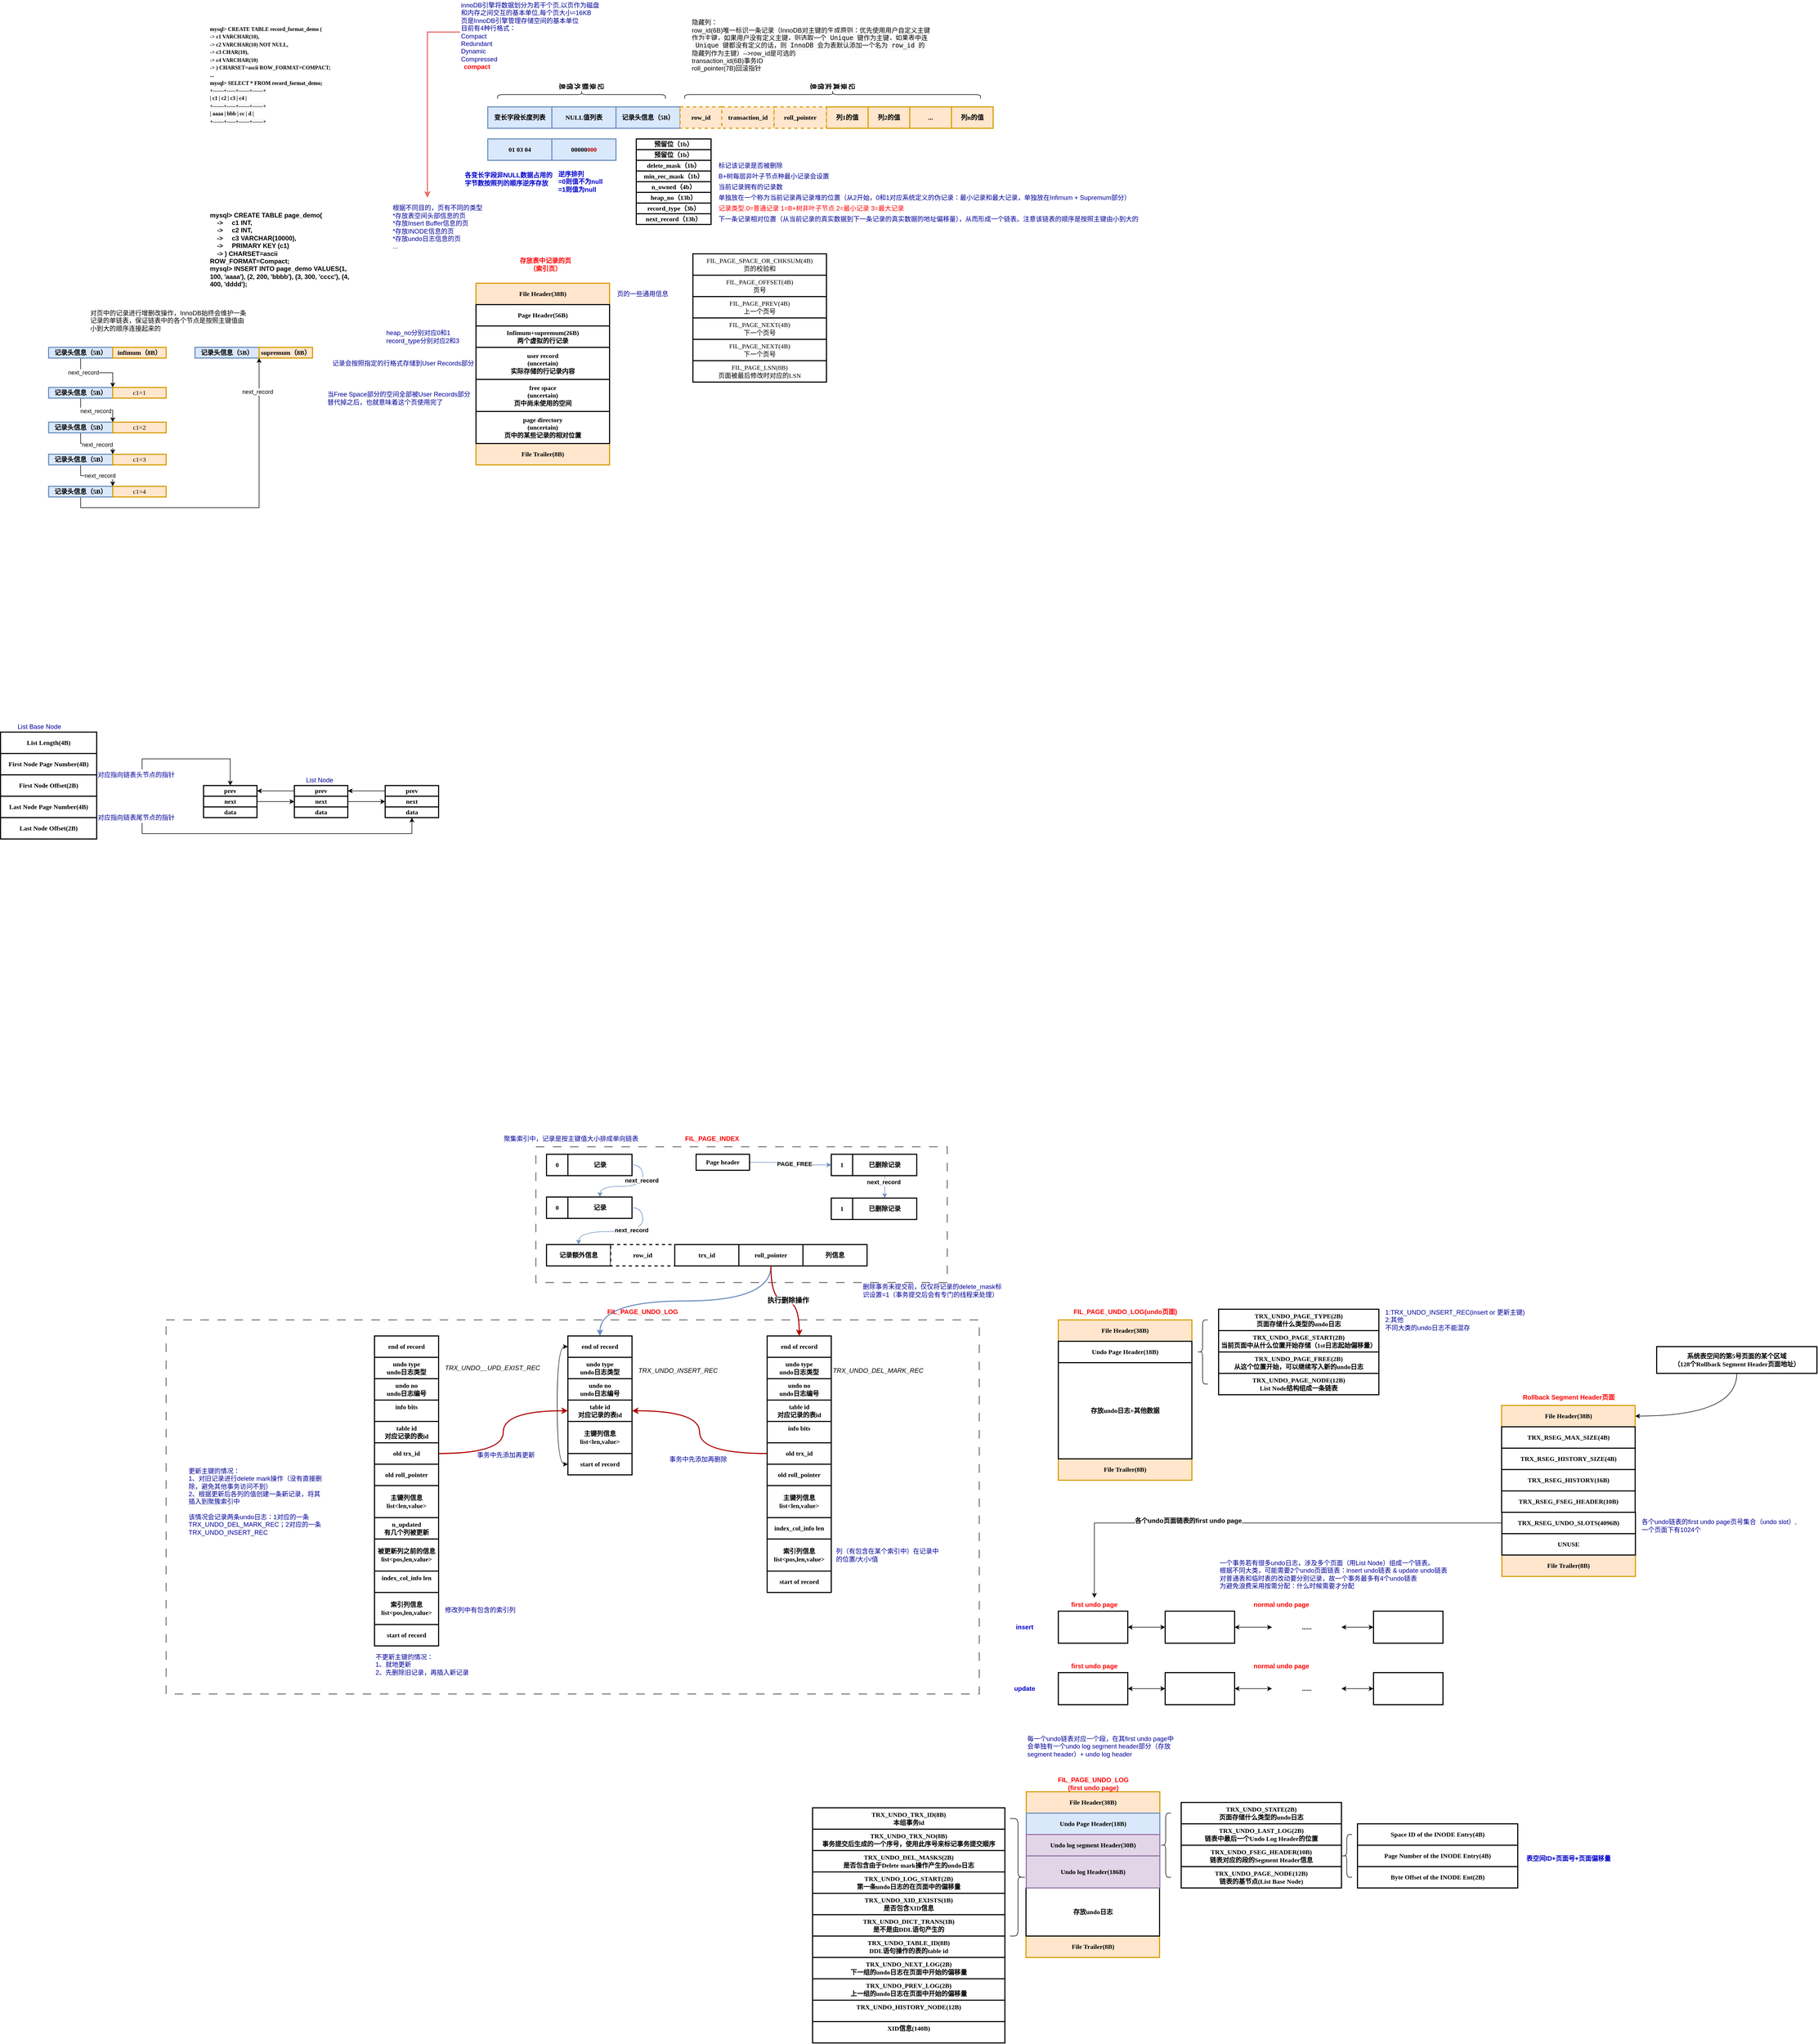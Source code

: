 <mxfile version="22.0.8" type="github">
  <diagram name="Page-1" id="cN2y8amVZcgjIGidKNzW">
    <mxGraphModel dx="1900" dy="2825" grid="1" gridSize="10" guides="1" tooltips="1" connect="1" arrows="1" fold="1" page="1" pageScale="1" pageWidth="850" pageHeight="1100" math="0" shadow="0">
      <root>
        <mxCell id="0" />
        <mxCell id="1" parent="0" />
        <mxCell id="QwdAHC_jwGnzuMrW2I-O-1" value="" style="rounded=0;whiteSpace=wrap;html=1;dashed=1;dashPattern=8 8;strokeWidth=2;opacity=50;" vertex="1" parent="1">
          <mxGeometry x="-520" y="290" width="1522" height="700" as="geometry" />
        </mxCell>
        <mxCell id="QwdAHC_jwGnzuMrW2I-O-2" value="" style="rounded=0;whiteSpace=wrap;html=1;dashed=1;dashPattern=8 8;strokeWidth=2;opacity=50;" vertex="1" parent="1">
          <mxGeometry x="172" y="-34" width="770" height="254" as="geometry" />
        </mxCell>
        <mxCell id="QwdAHC_jwGnzuMrW2I-O-3" value="&lt;b style=&quot;font-size: 12px;&quot;&gt;&lt;font style=&quot;font-size: 12px;&quot;&gt;记录额外信息&lt;/font&gt;&lt;/b&gt;" style="rounded=0;whiteSpace=wrap;html=1;strokeWidth=2;fontFamily=Comic Sans MS;fontSize=12;" vertex="1" parent="1">
          <mxGeometry x="192" y="149" width="120" height="40" as="geometry" />
        </mxCell>
        <mxCell id="QwdAHC_jwGnzuMrW2I-O-4" value="&lt;b style=&quot;font-size: 12px;&quot;&gt;&lt;font style=&quot;font-size: 12px;&quot;&gt;row_id&lt;/font&gt;&lt;/b&gt;" style="rounded=0;whiteSpace=wrap;html=1;strokeWidth=2;fontFamily=Comic Sans MS;fontSize=12;dashed=1;" vertex="1" parent="1">
          <mxGeometry x="312" y="149" width="120" height="40" as="geometry" />
        </mxCell>
        <mxCell id="QwdAHC_jwGnzuMrW2I-O-5" style="edgeStyle=orthogonalEdgeStyle;rounded=0;orthogonalLoop=1;jettySize=auto;html=1;exitX=0.5;exitY=1;exitDx=0;exitDy=0;entryX=0.5;entryY=0;entryDx=0;entryDy=0;curved=1;fillColor=#dae8fc;strokeColor=#6c8ebf;strokeWidth=2;" edge="1" parent="1" source="QwdAHC_jwGnzuMrW2I-O-7" target="QwdAHC_jwGnzuMrW2I-O-9">
          <mxGeometry relative="1" as="geometry" />
        </mxCell>
        <mxCell id="QwdAHC_jwGnzuMrW2I-O-6" value="&lt;b style=&quot;font-size: 12px;&quot;&gt;&lt;font style=&quot;font-size: 12px;&quot;&gt;trx_id&lt;/font&gt;&lt;/b&gt;" style="rounded=0;whiteSpace=wrap;html=1;strokeWidth=2;fontFamily=Comic Sans MS;fontSize=12;" vertex="1" parent="1">
          <mxGeometry x="432" y="149" width="120" height="40" as="geometry" />
        </mxCell>
        <mxCell id="QwdAHC_jwGnzuMrW2I-O-7" value="&lt;b style=&quot;font-size: 12px;&quot;&gt;&lt;font style=&quot;font-size: 12px;&quot;&gt;roll_pointer&lt;/font&gt;&lt;/b&gt;" style="rounded=0;whiteSpace=wrap;html=1;strokeWidth=2;fontFamily=Comic Sans MS;fontSize=12;" vertex="1" parent="1">
          <mxGeometry x="552" y="149" width="120" height="40" as="geometry" />
        </mxCell>
        <mxCell id="QwdAHC_jwGnzuMrW2I-O-8" value="&lt;b style=&quot;font-size: 12px;&quot;&gt;&lt;font style=&quot;font-size: 12px;&quot;&gt;列信息&lt;/font&gt;&lt;/b&gt;" style="rounded=0;whiteSpace=wrap;html=1;strokeWidth=2;fontFamily=Comic Sans MS;fontSize=12;" vertex="1" parent="1">
          <mxGeometry x="672" y="149" width="120" height="40" as="geometry" />
        </mxCell>
        <mxCell id="QwdAHC_jwGnzuMrW2I-O-9" value="&lt;b style=&quot;font-size: 12px;&quot;&gt;&lt;font style=&quot;font-size: 12px;&quot;&gt;end of record&lt;/font&gt;&lt;/b&gt;" style="rounded=0;whiteSpace=wrap;html=1;strokeWidth=2;fontFamily=Comic Sans MS;fontSize=12;" vertex="1" parent="1">
          <mxGeometry x="232" y="320" width="120" height="40" as="geometry" />
        </mxCell>
        <mxCell id="QwdAHC_jwGnzuMrW2I-O-10" value="&lt;b style=&quot;font-size: 12px;&quot;&gt;&lt;font style=&quot;font-size: 12px;&quot;&gt;undo type&lt;br&gt;undo日志类型&lt;br&gt;&lt;/font&gt;&lt;/b&gt;" style="rounded=0;whiteSpace=wrap;html=1;strokeWidth=2;fontFamily=Comic Sans MS;fontSize=12;" vertex="1" parent="1">
          <mxGeometry x="232" y="360" width="120" height="40" as="geometry" />
        </mxCell>
        <mxCell id="QwdAHC_jwGnzuMrW2I-O-11" value="TRX_UNDO_INSERT_REC" style="text;html=1;strokeColor=none;fillColor=none;align=left;verticalAlign=middle;whiteSpace=wrap;rounded=0;fontStyle=2" vertex="1" parent="1">
          <mxGeometry x="362" y="370" width="150" height="30" as="geometry" />
        </mxCell>
        <mxCell id="QwdAHC_jwGnzuMrW2I-O-12" value="&lt;b style=&quot;font-size: 12px;&quot;&gt;&lt;font style=&quot;font-size: 12px;&quot;&gt;undo no&lt;br&gt;undo日志编号&lt;br&gt;&lt;/font&gt;&lt;/b&gt;" style="rounded=0;whiteSpace=wrap;html=1;strokeWidth=2;fontFamily=Comic Sans MS;fontSize=12;" vertex="1" parent="1">
          <mxGeometry x="232" y="400" width="120" height="40" as="geometry" />
        </mxCell>
        <mxCell id="QwdAHC_jwGnzuMrW2I-O-13" value="&lt;b style=&quot;font-size: 12px;&quot;&gt;&lt;font style=&quot;font-size: 12px;&quot;&gt;table id&lt;br&gt;对应记录的表id&lt;br&gt;&lt;/font&gt;&lt;/b&gt;" style="rounded=0;whiteSpace=wrap;html=1;strokeWidth=2;fontFamily=Comic Sans MS;fontSize=12;" vertex="1" parent="1">
          <mxGeometry x="232" y="440" width="120" height="40" as="geometry" />
        </mxCell>
        <mxCell id="QwdAHC_jwGnzuMrW2I-O-14" value="&lt;b style=&quot;font-size: 12px;&quot;&gt;&lt;font style=&quot;font-size: 12px;&quot;&gt;主键列信息&lt;br&gt;list&amp;lt;len,value&amp;gt;&lt;br&gt;&lt;/font&gt;&lt;/b&gt;" style="rounded=0;whiteSpace=wrap;html=1;strokeWidth=2;fontFamily=Comic Sans MS;fontSize=12;" vertex="1" parent="1">
          <mxGeometry x="232" y="480" width="120" height="60" as="geometry" />
        </mxCell>
        <mxCell id="QwdAHC_jwGnzuMrW2I-O-15" style="edgeStyle=orthogonalEdgeStyle;rounded=0;orthogonalLoop=1;jettySize=auto;html=1;exitX=0;exitY=0.5;exitDx=0;exitDy=0;entryX=0;entryY=0.5;entryDx=0;entryDy=0;curved=1;startArrow=classic;startFill=1;" edge="1" parent="1" source="QwdAHC_jwGnzuMrW2I-O-16" target="QwdAHC_jwGnzuMrW2I-O-9">
          <mxGeometry relative="1" as="geometry" />
        </mxCell>
        <mxCell id="QwdAHC_jwGnzuMrW2I-O-16" value="&lt;b style=&quot;font-size: 12px;&quot;&gt;&lt;font style=&quot;font-size: 12px;&quot;&gt;start of record&lt;/font&gt;&lt;/b&gt;" style="rounded=0;whiteSpace=wrap;html=1;strokeWidth=2;fontFamily=Comic Sans MS;fontSize=12;" vertex="1" parent="1">
          <mxGeometry x="232" y="540" width="120" height="40" as="geometry" />
        </mxCell>
        <mxCell id="QwdAHC_jwGnzuMrW2I-O-17" value="FIL_PAGE_INDEX" style="text;html=1;strokeColor=none;fillColor=none;align=center;verticalAlign=middle;whiteSpace=wrap;rounded=0;fontStyle=1;fontColor=#FF0000;" vertex="1" parent="1">
          <mxGeometry x="442" y="-64" width="120" height="30" as="geometry" />
        </mxCell>
        <mxCell id="QwdAHC_jwGnzuMrW2I-O-18" value="FIL_PAGE_UNDO_LOG" style="text;html=1;strokeColor=none;fillColor=none;align=center;verticalAlign=middle;whiteSpace=wrap;rounded=0;fontStyle=1;fontColor=#FF0000;" vertex="1" parent="1">
          <mxGeometry x="302" y="260" width="140" height="30" as="geometry" />
        </mxCell>
        <mxCell id="QwdAHC_jwGnzuMrW2I-O-19" value="&lt;b&gt;记录&lt;/b&gt;" style="rounded=0;whiteSpace=wrap;html=1;strokeWidth=2;fontFamily=Comic Sans MS;fontSize=12;" vertex="1" parent="1">
          <mxGeometry x="232" y="-20" width="120" height="40" as="geometry" />
        </mxCell>
        <mxCell id="QwdAHC_jwGnzuMrW2I-O-20" style="edgeStyle=orthogonalEdgeStyle;curved=1;rounded=0;orthogonalLoop=1;jettySize=auto;html=1;exitX=1;exitY=0.5;exitDx=0;exitDy=0;fontStyle=0;fillColor=#dae8fc;strokeColor=#6c8ebf;" edge="1" parent="1" source="QwdAHC_jwGnzuMrW2I-O-19" target="QwdAHC_jwGnzuMrW2I-O-23">
          <mxGeometry relative="1" as="geometry" />
        </mxCell>
        <mxCell id="QwdAHC_jwGnzuMrW2I-O-21" value="&lt;b&gt;next_record&lt;/b&gt;" style="edgeLabel;html=1;align=center;verticalAlign=middle;resizable=0;points=[];" vertex="1" connectable="0" parent="QwdAHC_jwGnzuMrW2I-O-20">
          <mxGeometry x="-0.386" y="-2" relative="1" as="geometry">
            <mxPoint as="offset" />
          </mxGeometry>
        </mxCell>
        <mxCell id="QwdAHC_jwGnzuMrW2I-O-22" value="&lt;b&gt;0&lt;/b&gt;" style="rounded=0;whiteSpace=wrap;html=1;strokeWidth=2;fontFamily=Comic Sans MS;fontSize=12;" vertex="1" parent="1">
          <mxGeometry x="192" y="-20" width="40" height="40" as="geometry" />
        </mxCell>
        <mxCell id="QwdAHC_jwGnzuMrW2I-O-23" value="&lt;b&gt;记录&lt;/b&gt;" style="rounded=0;whiteSpace=wrap;html=1;strokeWidth=2;fontFamily=Comic Sans MS;fontSize=12;" vertex="1" parent="1">
          <mxGeometry x="232" y="60" width="120" height="40" as="geometry" />
        </mxCell>
        <mxCell id="QwdAHC_jwGnzuMrW2I-O-24" value="&lt;b&gt;0&lt;/b&gt;" style="rounded=0;whiteSpace=wrap;html=1;strokeWidth=2;fontFamily=Comic Sans MS;fontSize=12;" vertex="1" parent="1">
          <mxGeometry x="192" y="60" width="40" height="40" as="geometry" />
        </mxCell>
        <mxCell id="QwdAHC_jwGnzuMrW2I-O-25" style="edgeStyle=orthogonalEdgeStyle;curved=1;rounded=0;orthogonalLoop=1;jettySize=auto;html=1;exitX=1;exitY=0.5;exitDx=0;exitDy=0;entryX=0.5;entryY=0;entryDx=0;entryDy=0;fillColor=#dae8fc;strokeColor=#6c8ebf;" edge="1" parent="1" source="QwdAHC_jwGnzuMrW2I-O-23" target="QwdAHC_jwGnzuMrW2I-O-3">
          <mxGeometry relative="1" as="geometry" />
        </mxCell>
        <mxCell id="QwdAHC_jwGnzuMrW2I-O-26" value="&lt;b&gt;next_record&lt;/b&gt;" style="edgeLabel;html=1;align=center;verticalAlign=middle;resizable=0;points=[];" vertex="1" connectable="0" parent="QwdAHC_jwGnzuMrW2I-O-25">
          <mxGeometry x="-0.182" y="-3" relative="1" as="geometry">
            <mxPoint as="offset" />
          </mxGeometry>
        </mxCell>
        <mxCell id="QwdAHC_jwGnzuMrW2I-O-27" style="edgeStyle=orthogonalEdgeStyle;curved=1;rounded=0;orthogonalLoop=1;jettySize=auto;html=1;exitX=1;exitY=0.5;exitDx=0;exitDy=0;entryX=0;entryY=0.5;entryDx=0;entryDy=0;fillColor=#dae8fc;strokeColor=#6c8ebf;" edge="1" parent="1" source="QwdAHC_jwGnzuMrW2I-O-29" target="QwdAHC_jwGnzuMrW2I-O-33">
          <mxGeometry relative="1" as="geometry" />
        </mxCell>
        <mxCell id="QwdAHC_jwGnzuMrW2I-O-28" value="&lt;b&gt;PAGE_FREE&lt;/b&gt;" style="edgeLabel;html=1;align=center;verticalAlign=middle;resizable=0;points=[];" vertex="1" connectable="0" parent="QwdAHC_jwGnzuMrW2I-O-27">
          <mxGeometry x="0.129" y="2" relative="1" as="geometry">
            <mxPoint as="offset" />
          </mxGeometry>
        </mxCell>
        <mxCell id="QwdAHC_jwGnzuMrW2I-O-29" value="&lt;b&gt;Page header&lt;/b&gt;" style="rounded=0;whiteSpace=wrap;html=1;strokeWidth=2;fontFamily=Comic Sans MS;fontSize=12;" vertex="1" parent="1">
          <mxGeometry x="472" y="-20" width="100" height="30" as="geometry" />
        </mxCell>
        <mxCell id="QwdAHC_jwGnzuMrW2I-O-30" style="edgeStyle=orthogonalEdgeStyle;curved=1;rounded=0;orthogonalLoop=1;jettySize=auto;html=1;exitX=0.5;exitY=1;exitDx=0;exitDy=0;fillColor=#dae8fc;strokeColor=#6c8ebf;" edge="1" parent="1" source="QwdAHC_jwGnzuMrW2I-O-32" target="QwdAHC_jwGnzuMrW2I-O-36">
          <mxGeometry relative="1" as="geometry" />
        </mxCell>
        <mxCell id="QwdAHC_jwGnzuMrW2I-O-31" value="&lt;b&gt;next_record&lt;/b&gt;" style="edgeLabel;html=1;align=center;verticalAlign=middle;resizable=0;points=[];" vertex="1" connectable="0" parent="QwdAHC_jwGnzuMrW2I-O-30">
          <mxGeometry x="-0.451" y="-2" relative="1" as="geometry">
            <mxPoint as="offset" />
          </mxGeometry>
        </mxCell>
        <mxCell id="QwdAHC_jwGnzuMrW2I-O-32" value="&lt;b&gt;已删除记录&lt;/b&gt;" style="rounded=0;whiteSpace=wrap;html=1;strokeWidth=2;fontFamily=Comic Sans MS;fontSize=12;" vertex="1" parent="1">
          <mxGeometry x="765" y="-20" width="120" height="40" as="geometry" />
        </mxCell>
        <mxCell id="QwdAHC_jwGnzuMrW2I-O-33" value="&lt;b&gt;1&lt;/b&gt;" style="rounded=0;whiteSpace=wrap;html=1;strokeWidth=2;fontFamily=Comic Sans MS;fontSize=12;" vertex="1" parent="1">
          <mxGeometry x="725" y="-20" width="40" height="40" as="geometry" />
        </mxCell>
        <mxCell id="QwdAHC_jwGnzuMrW2I-O-34" style="edgeStyle=orthogonalEdgeStyle;curved=1;rounded=0;orthogonalLoop=1;jettySize=auto;html=1;exitX=0.5;exitY=1;exitDx=0;exitDy=0;entryX=0.5;entryY=0;entryDx=0;entryDy=0;strokeWidth=2;fillColor=#e51400;strokeColor=#B20000;" edge="1" parent="1" source="QwdAHC_jwGnzuMrW2I-O-7" target="QwdAHC_jwGnzuMrW2I-O-38">
          <mxGeometry relative="1" as="geometry" />
        </mxCell>
        <mxCell id="QwdAHC_jwGnzuMrW2I-O-35" value="&lt;font style=&quot;font-size: 13px;&quot;&gt;&lt;b&gt;执行删除操作&lt;/b&gt;&lt;/font&gt;" style="edgeLabel;html=1;align=center;verticalAlign=middle;resizable=0;points=[];" vertex="1" connectable="0" parent="QwdAHC_jwGnzuMrW2I-O-34">
          <mxGeometry x="0.062" y="2" relative="1" as="geometry">
            <mxPoint as="offset" />
          </mxGeometry>
        </mxCell>
        <mxCell id="QwdAHC_jwGnzuMrW2I-O-36" value="&lt;b style=&quot;border-color: var(--border-color);&quot;&gt;已删除&lt;/b&gt;&lt;b&gt;记录&lt;/b&gt;" style="rounded=0;whiteSpace=wrap;html=1;strokeWidth=2;fontFamily=Comic Sans MS;fontSize=12;" vertex="1" parent="1">
          <mxGeometry x="765" y="62" width="120" height="40" as="geometry" />
        </mxCell>
        <mxCell id="QwdAHC_jwGnzuMrW2I-O-37" value="&lt;b&gt;1&lt;/b&gt;" style="rounded=0;whiteSpace=wrap;html=1;strokeWidth=2;fontFamily=Comic Sans MS;fontSize=12;" vertex="1" parent="1">
          <mxGeometry x="725" y="62" width="40" height="40" as="geometry" />
        </mxCell>
        <mxCell id="QwdAHC_jwGnzuMrW2I-O-38" value="&lt;b style=&quot;font-size: 12px;&quot;&gt;&lt;font style=&quot;font-size: 12px;&quot;&gt;end of record&lt;/font&gt;&lt;/b&gt;" style="rounded=0;whiteSpace=wrap;html=1;strokeWidth=2;fontFamily=Comic Sans MS;fontSize=12;" vertex="1" parent="1">
          <mxGeometry x="605" y="320" width="120" height="40" as="geometry" />
        </mxCell>
        <mxCell id="QwdAHC_jwGnzuMrW2I-O-39" value="&lt;b style=&quot;font-size: 12px;&quot;&gt;&lt;font style=&quot;font-size: 12px;&quot;&gt;undo type&lt;br&gt;undo日志类型&lt;br&gt;&lt;/font&gt;&lt;/b&gt;" style="rounded=0;whiteSpace=wrap;html=1;strokeWidth=2;fontFamily=Comic Sans MS;fontSize=12;" vertex="1" parent="1">
          <mxGeometry x="605" y="360" width="120" height="40" as="geometry" />
        </mxCell>
        <mxCell id="QwdAHC_jwGnzuMrW2I-O-40" value="&lt;b style=&quot;font-size: 12px;&quot;&gt;&lt;font style=&quot;font-size: 12px;&quot;&gt;undo no&lt;br&gt;undo日志编号&lt;br&gt;&lt;/font&gt;&lt;/b&gt;" style="rounded=0;whiteSpace=wrap;html=1;strokeWidth=2;fontFamily=Comic Sans MS;fontSize=12;" vertex="1" parent="1">
          <mxGeometry x="605" y="400" width="120" height="40" as="geometry" />
        </mxCell>
        <mxCell id="QwdAHC_jwGnzuMrW2I-O-41" value="&lt;b style=&quot;font-size: 12px;&quot;&gt;&lt;font style=&quot;font-size: 12px;&quot;&gt;table id&lt;br&gt;对应记录的表id&lt;br&gt;&lt;/font&gt;&lt;/b&gt;" style="rounded=0;whiteSpace=wrap;html=1;strokeWidth=2;fontFamily=Comic Sans MS;fontSize=12;" vertex="1" parent="1">
          <mxGeometry x="605" y="440" width="120" height="40" as="geometry" />
        </mxCell>
        <mxCell id="QwdAHC_jwGnzuMrW2I-O-42" value="&lt;b style=&quot;font-size: 12px;&quot;&gt;&lt;font style=&quot;font-size: 12px;&quot;&gt;info bits&lt;br&gt;&lt;br&gt;&lt;/font&gt;&lt;/b&gt;" style="rounded=0;whiteSpace=wrap;html=1;strokeWidth=2;fontFamily=Comic Sans MS;fontSize=12;" vertex="1" parent="1">
          <mxGeometry x="605" y="480" width="120" height="40" as="geometry" />
        </mxCell>
        <mxCell id="QwdAHC_jwGnzuMrW2I-O-43" style="edgeStyle=orthogonalEdgeStyle;curved=1;rounded=0;orthogonalLoop=1;jettySize=auto;html=1;exitX=0;exitY=0.5;exitDx=0;exitDy=0;entryX=1;entryY=0.5;entryDx=0;entryDy=0;fillColor=#e51400;strokeColor=#B20000;strokeWidth=2;" edge="1" parent="1" source="QwdAHC_jwGnzuMrW2I-O-44" target="QwdAHC_jwGnzuMrW2I-O-13">
          <mxGeometry relative="1" as="geometry" />
        </mxCell>
        <mxCell id="QwdAHC_jwGnzuMrW2I-O-44" value="&lt;b style=&quot;font-size: 12px;&quot;&gt;&lt;font style=&quot;font-size: 12px;&quot;&gt;old trx_id&lt;br&gt;&lt;/font&gt;&lt;/b&gt;" style="rounded=0;whiteSpace=wrap;html=1;strokeWidth=2;fontFamily=Comic Sans MS;fontSize=12;" vertex="1" parent="1">
          <mxGeometry x="605" y="520" width="120" height="40" as="geometry" />
        </mxCell>
        <mxCell id="QwdAHC_jwGnzuMrW2I-O-45" value="&lt;b style=&quot;font-size: 12px;&quot;&gt;&lt;font style=&quot;font-size: 12px;&quot;&gt;old roll_pointer&lt;br&gt;&lt;/font&gt;&lt;/b&gt;" style="rounded=0;whiteSpace=wrap;html=1;strokeWidth=2;fontFamily=Comic Sans MS;fontSize=12;" vertex="1" parent="1">
          <mxGeometry x="605" y="560" width="120" height="40" as="geometry" />
        </mxCell>
        <mxCell id="QwdAHC_jwGnzuMrW2I-O-46" value="&lt;b style=&quot;font-size: 12px;&quot;&gt;&lt;font style=&quot;font-size: 12px;&quot;&gt;主键列信息&lt;br&gt;list&amp;lt;len,value&amp;gt;&lt;br&gt;&lt;/font&gt;&lt;/b&gt;" style="rounded=0;whiteSpace=wrap;html=1;strokeWidth=2;fontFamily=Comic Sans MS;fontSize=12;" vertex="1" parent="1">
          <mxGeometry x="605" y="600" width="120" height="60" as="geometry" />
        </mxCell>
        <mxCell id="QwdAHC_jwGnzuMrW2I-O-47" value="&lt;b style=&quot;font-size: 12px;&quot;&gt;&lt;font style=&quot;font-size: 12px;&quot;&gt;index_col_info len&lt;br&gt;&lt;/font&gt;&lt;/b&gt;" style="rounded=0;whiteSpace=wrap;html=1;strokeWidth=2;fontFamily=Comic Sans MS;fontSize=12;" vertex="1" parent="1">
          <mxGeometry x="605" y="660" width="120" height="40" as="geometry" />
        </mxCell>
        <mxCell id="QwdAHC_jwGnzuMrW2I-O-48" value="&lt;b style=&quot;font-size: 12px;&quot;&gt;&lt;font style=&quot;font-size: 12px;&quot;&gt;索引列信息&lt;br&gt;list&amp;lt;pos,len,value&amp;gt;&lt;br&gt;&lt;/font&gt;&lt;/b&gt;" style="rounded=0;whiteSpace=wrap;html=1;strokeWidth=2;fontFamily=Comic Sans MS;fontSize=12;" vertex="1" parent="1">
          <mxGeometry x="605" y="700" width="120" height="60" as="geometry" />
        </mxCell>
        <mxCell id="QwdAHC_jwGnzuMrW2I-O-49" value="&lt;b style=&quot;font-size: 12px;&quot;&gt;&lt;font style=&quot;font-size: 12px;&quot;&gt;start of record&lt;/font&gt;&lt;/b&gt;" style="rounded=0;whiteSpace=wrap;html=1;strokeWidth=2;fontFamily=Comic Sans MS;fontSize=12;" vertex="1" parent="1">
          <mxGeometry x="605" y="760" width="120" height="40" as="geometry" />
        </mxCell>
        <mxCell id="QwdAHC_jwGnzuMrW2I-O-50" value="TRX_UNDO_DEL_MARK_REC" style="text;html=1;strokeColor=none;fillColor=none;align=left;verticalAlign=middle;whiteSpace=wrap;rounded=0;fontStyle=2" vertex="1" parent="1">
          <mxGeometry x="726" y="370" width="150" height="30" as="geometry" />
        </mxCell>
        <mxCell id="QwdAHC_jwGnzuMrW2I-O-51" value="删除事务未提交前，仅仅将记录的delete_mask标识设置=1（事务提交后会有专门的线程来处理）" style="text;html=1;strokeColor=none;fillColor=none;align=left;verticalAlign=middle;whiteSpace=wrap;rounded=0;fontColor=#000099;" vertex="1" parent="1">
          <mxGeometry x="782" y="220" width="270" height="30" as="geometry" />
        </mxCell>
        <mxCell id="QwdAHC_jwGnzuMrW2I-O-52" value="列（有包含在某个索引中）在记录中的位置/大小/值" style="text;html=1;strokeColor=none;fillColor=none;align=left;verticalAlign=middle;whiteSpace=wrap;rounded=0;fontColor=#000099;" vertex="1" parent="1">
          <mxGeometry x="732" y="715" width="200" height="30" as="geometry" />
        </mxCell>
        <mxCell id="QwdAHC_jwGnzuMrW2I-O-53" value="&lt;b style=&quot;font-size: 12px;&quot;&gt;&lt;font style=&quot;font-size: 12px;&quot;&gt;end of record&lt;/font&gt;&lt;/b&gt;" style="rounded=0;whiteSpace=wrap;html=1;strokeWidth=2;fontFamily=Comic Sans MS;fontSize=12;" vertex="1" parent="1">
          <mxGeometry x="-130" y="320" width="120" height="40" as="geometry" />
        </mxCell>
        <mxCell id="QwdAHC_jwGnzuMrW2I-O-54" value="&lt;b style=&quot;font-size: 12px;&quot;&gt;&lt;font style=&quot;font-size: 12px;&quot;&gt;undo type&lt;br&gt;undo日志类型&lt;br&gt;&lt;/font&gt;&lt;/b&gt;" style="rounded=0;whiteSpace=wrap;html=1;strokeWidth=2;fontFamily=Comic Sans MS;fontSize=12;" vertex="1" parent="1">
          <mxGeometry x="-130" y="360" width="120" height="40" as="geometry" />
        </mxCell>
        <mxCell id="QwdAHC_jwGnzuMrW2I-O-55" value="&lt;b style=&quot;font-size: 12px;&quot;&gt;&lt;font style=&quot;font-size: 12px;&quot;&gt;undo no&lt;br&gt;undo日志编号&lt;br&gt;&lt;/font&gt;&lt;/b&gt;" style="rounded=0;whiteSpace=wrap;html=1;strokeWidth=2;fontFamily=Comic Sans MS;fontSize=12;" vertex="1" parent="1">
          <mxGeometry x="-130" y="400" width="120" height="40" as="geometry" />
        </mxCell>
        <mxCell id="QwdAHC_jwGnzuMrW2I-O-56" value="&lt;b style=&quot;font-size: 12px;&quot;&gt;&lt;font style=&quot;font-size: 12px;&quot;&gt;table id&lt;br&gt;对应记录的表id&lt;br&gt;&lt;/font&gt;&lt;/b&gt;" style="rounded=0;whiteSpace=wrap;html=1;strokeWidth=2;fontFamily=Comic Sans MS;fontSize=12;" vertex="1" parent="1">
          <mxGeometry x="-130" y="480" width="120" height="40" as="geometry" />
        </mxCell>
        <mxCell id="QwdAHC_jwGnzuMrW2I-O-57" value="&lt;b style=&quot;font-size: 12px;&quot;&gt;&lt;font style=&quot;font-size: 12px;&quot;&gt;start of record&lt;/font&gt;&lt;/b&gt;" style="rounded=0;whiteSpace=wrap;html=1;strokeWidth=2;fontFamily=Comic Sans MS;fontSize=12;" vertex="1" parent="1">
          <mxGeometry x="-130" y="860" width="120" height="40" as="geometry" />
        </mxCell>
        <mxCell id="QwdAHC_jwGnzuMrW2I-O-58" value="&lt;b style=&quot;font-size: 12px;&quot;&gt;&lt;font style=&quot;font-size: 12px;&quot;&gt;info bits&lt;br&gt;&lt;br&gt;&lt;/font&gt;&lt;/b&gt;" style="rounded=0;whiteSpace=wrap;html=1;strokeWidth=2;fontFamily=Comic Sans MS;fontSize=12;" vertex="1" parent="1">
          <mxGeometry x="-130" y="440" width="120" height="40" as="geometry" />
        </mxCell>
        <mxCell id="QwdAHC_jwGnzuMrW2I-O-59" style="edgeStyle=orthogonalEdgeStyle;rounded=0;orthogonalLoop=1;jettySize=auto;html=1;exitX=1;exitY=0.5;exitDx=0;exitDy=0;entryX=0;entryY=0.5;entryDx=0;entryDy=0;curved=1;strokeWidth=2;strokeColor=#B20000;" edge="1" parent="1" source="QwdAHC_jwGnzuMrW2I-O-60" target="QwdAHC_jwGnzuMrW2I-O-13">
          <mxGeometry relative="1" as="geometry" />
        </mxCell>
        <mxCell id="QwdAHC_jwGnzuMrW2I-O-60" value="&lt;b style=&quot;font-size: 12px;&quot;&gt;&lt;font style=&quot;font-size: 12px;&quot;&gt;old trx_id&lt;br&gt;&lt;/font&gt;&lt;/b&gt;" style="rounded=0;whiteSpace=wrap;html=1;strokeWidth=2;fontFamily=Comic Sans MS;fontSize=12;" vertex="1" parent="1">
          <mxGeometry x="-130" y="520" width="120" height="40" as="geometry" />
        </mxCell>
        <mxCell id="QwdAHC_jwGnzuMrW2I-O-61" value="&lt;b style=&quot;font-size: 12px;&quot;&gt;&lt;font style=&quot;font-size: 12px;&quot;&gt;old roll_pointer&lt;br&gt;&lt;/font&gt;&lt;/b&gt;" style="rounded=0;whiteSpace=wrap;html=1;strokeWidth=2;fontFamily=Comic Sans MS;fontSize=12;" vertex="1" parent="1">
          <mxGeometry x="-130" y="560" width="120" height="40" as="geometry" />
        </mxCell>
        <mxCell id="QwdAHC_jwGnzuMrW2I-O-62" value="&lt;b style=&quot;font-size: 12px;&quot;&gt;&lt;font style=&quot;font-size: 12px;&quot;&gt;主键列信息&lt;br&gt;list&amp;lt;len,value&amp;gt;&lt;br&gt;&lt;/font&gt;&lt;/b&gt;" style="rounded=0;whiteSpace=wrap;html=1;strokeWidth=2;fontFamily=Comic Sans MS;fontSize=12;" vertex="1" parent="1">
          <mxGeometry x="-130" y="600" width="120" height="60" as="geometry" />
        </mxCell>
        <mxCell id="QwdAHC_jwGnzuMrW2I-O-63" value="&lt;b style=&quot;font-size: 12px;&quot;&gt;&lt;font style=&quot;font-size: 12px;&quot;&gt;n_updated&lt;br&gt;有几个列被更新&lt;br&gt;&lt;/font&gt;&lt;/b&gt;" style="rounded=0;whiteSpace=wrap;html=1;strokeWidth=2;fontFamily=Comic Sans MS;fontSize=12;" vertex="1" parent="1">
          <mxGeometry x="-130" y="660" width="120" height="40" as="geometry" />
        </mxCell>
        <mxCell id="QwdAHC_jwGnzuMrW2I-O-64" value="&lt;b style=&quot;font-size: 12px;&quot;&gt;&lt;font style=&quot;font-size: 12px;&quot;&gt;被更新列之前的信息&lt;br&gt;list&amp;lt;pos,len,value&amp;gt;&lt;br&gt;&lt;/font&gt;&lt;/b&gt;" style="rounded=0;whiteSpace=wrap;html=1;strokeWidth=2;fontFamily=Comic Sans MS;fontSize=12;" vertex="1" parent="1">
          <mxGeometry x="-130" y="700" width="120" height="60" as="geometry" />
        </mxCell>
        <mxCell id="QwdAHC_jwGnzuMrW2I-O-65" value="&lt;b style=&quot;font-size: 12px;&quot;&gt;&lt;font style=&quot;font-size: 12px;&quot;&gt;index_col_info len&lt;br&gt;&lt;br&gt;&lt;/font&gt;&lt;/b&gt;" style="rounded=0;whiteSpace=wrap;html=1;strokeWidth=2;fontFamily=Comic Sans MS;fontSize=12;" vertex="1" parent="1">
          <mxGeometry x="-130" y="760" width="120" height="40" as="geometry" />
        </mxCell>
        <mxCell id="QwdAHC_jwGnzuMrW2I-O-66" value="&lt;b style=&quot;font-size: 12px;&quot;&gt;&lt;font style=&quot;font-size: 12px;&quot;&gt;索引列信息&lt;br&gt;list&amp;lt;pos,len,value&amp;gt;&lt;br&gt;&lt;/font&gt;&lt;/b&gt;" style="rounded=0;whiteSpace=wrap;html=1;strokeWidth=2;fontFamily=Comic Sans MS;fontSize=12;" vertex="1" parent="1">
          <mxGeometry x="-130" y="800" width="120" height="60" as="geometry" />
        </mxCell>
        <mxCell id="QwdAHC_jwGnzuMrW2I-O-67" value="TRX_UNDO__UPD_EXIST_REC" style="text;html=1;strokeColor=none;fillColor=none;align=left;verticalAlign=middle;whiteSpace=wrap;rounded=0;fontStyle=2" vertex="1" parent="1">
          <mxGeometry y="365" width="150" height="30" as="geometry" />
        </mxCell>
        <mxCell id="QwdAHC_jwGnzuMrW2I-O-68" value="修改列中有包含的索引列" style="text;html=1;strokeColor=none;fillColor=none;align=left;verticalAlign=middle;whiteSpace=wrap;rounded=0;fontColor=#000099;" vertex="1" parent="1">
          <mxGeometry y="815" width="150" height="35" as="geometry" />
        </mxCell>
        <mxCell id="QwdAHC_jwGnzuMrW2I-O-69" value="事务中先添加再删除" style="text;html=1;strokeColor=none;fillColor=none;align=left;verticalAlign=middle;whiteSpace=wrap;rounded=0;fontColor=#000099;" vertex="1" parent="1">
          <mxGeometry x="420" y="533" width="118" height="35" as="geometry" />
        </mxCell>
        <mxCell id="QwdAHC_jwGnzuMrW2I-O-70" value="事务中先添加再更新" style="text;html=1;strokeColor=none;fillColor=none;align=left;verticalAlign=middle;whiteSpace=wrap;rounded=0;fontColor=#000099;" vertex="1" parent="1">
          <mxGeometry x="60" y="525" width="118" height="35" as="geometry" />
        </mxCell>
        <mxCell id="QwdAHC_jwGnzuMrW2I-O-71" value="不更新主键的情况：&lt;br&gt;1、就地更新&lt;br&gt;2、先删除旧记录，再插入新记录" style="text;html=1;strokeColor=none;fillColor=none;align=left;verticalAlign=middle;whiteSpace=wrap;rounded=0;fontColor=#000099;" vertex="1" parent="1">
          <mxGeometry x="-130" y="910" width="180" height="50" as="geometry" />
        </mxCell>
        <mxCell id="QwdAHC_jwGnzuMrW2I-O-72" value="聚集索引中，记录是按主键值大小排成单向链表" style="text;html=1;strokeColor=none;fillColor=none;align=left;verticalAlign=middle;whiteSpace=wrap;rounded=0;fontColor=#000099;" vertex="1" parent="1">
          <mxGeometry x="110" y="-64" width="270" height="30" as="geometry" />
        </mxCell>
        <mxCell id="QwdAHC_jwGnzuMrW2I-O-73" value="更新主键的情况：&lt;br&gt;1、对旧记录进行delete mark操作（没有直接删除，避免其他事务访问不到）&lt;br&gt;2、根据更新后各列的值创建一条新记录，将其插入到聚簇索引中&lt;br&gt;&lt;br&gt;该情况会记录两条undo日志：1对应的一条TRX_UNDO_DEL_MARK_REC；2对应的一条TRX_UNDO_INSERT_REC" style="text;html=1;strokeColor=none;fillColor=none;align=left;verticalAlign=middle;whiteSpace=wrap;rounded=0;fontColor=#000099;" vertex="1" parent="1">
          <mxGeometry x="-480" y="560" width="260" height="140" as="geometry" />
        </mxCell>
        <mxCell id="QwdAHC_jwGnzuMrW2I-O-74" value="&lt;b&gt;List Length(4B)&lt;/b&gt;" style="rounded=0;whiteSpace=wrap;html=1;strokeWidth=2;fontFamily=Comic Sans MS;fontSize=12;" vertex="1" parent="1">
          <mxGeometry x="-830" y="-810" width="180" height="40" as="geometry" />
        </mxCell>
        <mxCell id="QwdAHC_jwGnzuMrW2I-O-75" value="&lt;b style=&quot;font-size: 12px;&quot;&gt;&lt;font style=&quot;font-size: 12px;&quot;&gt;First Node Page Number(4B)&lt;br&gt;&lt;/font&gt;&lt;/b&gt;" style="rounded=0;whiteSpace=wrap;html=1;strokeWidth=2;fontFamily=Comic Sans MS;fontSize=12;" vertex="1" parent="1">
          <mxGeometry x="-830" y="-770" width="180" height="40" as="geometry" />
        </mxCell>
        <mxCell id="QwdAHC_jwGnzuMrW2I-O-76" value="&lt;b style=&quot;font-size: 12px;&quot;&gt;&lt;font style=&quot;font-size: 12px;&quot;&gt;First Node Offset(2B)&lt;br&gt;&lt;/font&gt;&lt;/b&gt;" style="rounded=0;whiteSpace=wrap;html=1;strokeWidth=2;fontFamily=Comic Sans MS;fontSize=12;" vertex="1" parent="1">
          <mxGeometry x="-830" y="-730" width="180" height="40" as="geometry" />
        </mxCell>
        <mxCell id="QwdAHC_jwGnzuMrW2I-O-77" value="&lt;b style=&quot;font-size: 12px;&quot;&gt;&lt;font style=&quot;font-size: 12px;&quot;&gt;Last Node Page Number(4B)&lt;br&gt;&lt;/font&gt;&lt;/b&gt;" style="rounded=0;whiteSpace=wrap;html=1;strokeWidth=2;fontFamily=Comic Sans MS;fontSize=12;" vertex="1" parent="1">
          <mxGeometry x="-830" y="-690" width="180" height="40" as="geometry" />
        </mxCell>
        <mxCell id="QwdAHC_jwGnzuMrW2I-O-78" value="&lt;b style=&quot;font-size: 12px;&quot;&gt;&lt;font style=&quot;font-size: 12px;&quot;&gt;Last Node Offset(2B)&lt;br&gt;&lt;/font&gt;&lt;/b&gt;" style="rounded=0;whiteSpace=wrap;html=1;strokeWidth=2;fontFamily=Comic Sans MS;fontSize=12;" vertex="1" parent="1">
          <mxGeometry x="-830" y="-650" width="180" height="40" as="geometry" />
        </mxCell>
        <mxCell id="QwdAHC_jwGnzuMrW2I-O-79" style="edgeStyle=orthogonalEdgeStyle;rounded=0;orthogonalLoop=1;jettySize=auto;html=1;entryX=0.5;entryY=0;entryDx=0;entryDy=0;exitX=0.5;exitY=0;exitDx=0;exitDy=0;" edge="1" parent="1" source="QwdAHC_jwGnzuMrW2I-O-80" target="QwdAHC_jwGnzuMrW2I-O-84">
          <mxGeometry relative="1" as="geometry" />
        </mxCell>
        <mxCell id="QwdAHC_jwGnzuMrW2I-O-80" value="对应指向链表头节点的指针" style="text;html=1;strokeColor=none;fillColor=none;align=left;verticalAlign=middle;whiteSpace=wrap;rounded=0;fontColor=#000099;" vertex="1" parent="1">
          <mxGeometry x="-650" y="-740" width="170" height="20" as="geometry" />
        </mxCell>
        <mxCell id="QwdAHC_jwGnzuMrW2I-O-81" style="edgeStyle=orthogonalEdgeStyle;rounded=0;orthogonalLoop=1;jettySize=auto;html=1;entryX=0.5;entryY=1;entryDx=0;entryDy=0;exitX=0.5;exitY=1;exitDx=0;exitDy=0;" edge="1" parent="1" source="QwdAHC_jwGnzuMrW2I-O-82" target="QwdAHC_jwGnzuMrW2I-O-96">
          <mxGeometry relative="1" as="geometry" />
        </mxCell>
        <mxCell id="QwdAHC_jwGnzuMrW2I-O-82" value="对应指向链表尾节点的指针" style="text;html=1;strokeColor=none;fillColor=none;align=left;verticalAlign=middle;whiteSpace=wrap;rounded=0;fontColor=#000099;" vertex="1" parent="1">
          <mxGeometry x="-650" y="-660" width="170" height="20" as="geometry" />
        </mxCell>
        <mxCell id="QwdAHC_jwGnzuMrW2I-O-83" value="List Base Node" style="text;html=1;strokeColor=none;fillColor=none;align=left;verticalAlign=middle;whiteSpace=wrap;rounded=0;fontColor=#000099;" vertex="1" parent="1">
          <mxGeometry x="-800" y="-830" width="170" height="20" as="geometry" />
        </mxCell>
        <mxCell id="QwdAHC_jwGnzuMrW2I-O-84" value="&lt;b&gt;prev&lt;/b&gt;" style="rounded=0;whiteSpace=wrap;html=1;strokeWidth=2;fontFamily=Comic Sans MS;fontSize=12;" vertex="1" parent="1">
          <mxGeometry x="-450" y="-710" width="100" height="20" as="geometry" />
        </mxCell>
        <mxCell id="QwdAHC_jwGnzuMrW2I-O-85" style="edgeStyle=orthogonalEdgeStyle;rounded=0;orthogonalLoop=1;jettySize=auto;html=1;exitX=1;exitY=0.5;exitDx=0;exitDy=0;entryX=0;entryY=0.5;entryDx=0;entryDy=0;" edge="1" parent="1" source="QwdAHC_jwGnzuMrW2I-O-86" target="QwdAHC_jwGnzuMrW2I-O-91">
          <mxGeometry relative="1" as="geometry" />
        </mxCell>
        <mxCell id="QwdAHC_jwGnzuMrW2I-O-86" value="&lt;b style=&quot;font-size: 12px;&quot;&gt;&lt;font style=&quot;font-size: 12px;&quot;&gt;next&lt;br&gt;&lt;/font&gt;&lt;/b&gt;" style="rounded=0;whiteSpace=wrap;html=1;strokeWidth=2;fontFamily=Comic Sans MS;fontSize=12;" vertex="1" parent="1">
          <mxGeometry x="-450" y="-690" width="100" height="20" as="geometry" />
        </mxCell>
        <mxCell id="QwdAHC_jwGnzuMrW2I-O-87" value="&lt;b style=&quot;font-size: 12px;&quot;&gt;&lt;font style=&quot;font-size: 12px;&quot;&gt;data&lt;br&gt;&lt;/font&gt;&lt;/b&gt;" style="rounded=0;whiteSpace=wrap;html=1;strokeWidth=2;fontFamily=Comic Sans MS;fontSize=12;" vertex="1" parent="1">
          <mxGeometry x="-450" y="-670" width="100" height="20" as="geometry" />
        </mxCell>
        <mxCell id="QwdAHC_jwGnzuMrW2I-O-88" style="edgeStyle=orthogonalEdgeStyle;rounded=0;orthogonalLoop=1;jettySize=auto;html=1;exitX=0;exitY=0.5;exitDx=0;exitDy=0;entryX=1;entryY=0.5;entryDx=0;entryDy=0;" edge="1" parent="1" source="QwdAHC_jwGnzuMrW2I-O-89" target="QwdAHC_jwGnzuMrW2I-O-84">
          <mxGeometry relative="1" as="geometry" />
        </mxCell>
        <mxCell id="QwdAHC_jwGnzuMrW2I-O-89" value="&lt;b&gt;prev&lt;/b&gt;" style="rounded=0;whiteSpace=wrap;html=1;strokeWidth=2;fontFamily=Comic Sans MS;fontSize=12;" vertex="1" parent="1">
          <mxGeometry x="-280" y="-710" width="100" height="20" as="geometry" />
        </mxCell>
        <mxCell id="QwdAHC_jwGnzuMrW2I-O-90" style="edgeStyle=orthogonalEdgeStyle;rounded=0;orthogonalLoop=1;jettySize=auto;html=1;exitX=1;exitY=0.5;exitDx=0;exitDy=0;entryX=0;entryY=0.5;entryDx=0;entryDy=0;" edge="1" parent="1" source="QwdAHC_jwGnzuMrW2I-O-91" target="QwdAHC_jwGnzuMrW2I-O-95">
          <mxGeometry relative="1" as="geometry" />
        </mxCell>
        <mxCell id="QwdAHC_jwGnzuMrW2I-O-91" value="&lt;b style=&quot;font-size: 12px;&quot;&gt;&lt;font style=&quot;font-size: 12px;&quot;&gt;next&lt;br&gt;&lt;/font&gt;&lt;/b&gt;" style="rounded=0;whiteSpace=wrap;html=1;strokeWidth=2;fontFamily=Comic Sans MS;fontSize=12;" vertex="1" parent="1">
          <mxGeometry x="-280" y="-690" width="100" height="20" as="geometry" />
        </mxCell>
        <mxCell id="QwdAHC_jwGnzuMrW2I-O-92" value="&lt;b style=&quot;font-size: 12px;&quot;&gt;&lt;font style=&quot;font-size: 12px;&quot;&gt;data&lt;br&gt;&lt;/font&gt;&lt;/b&gt;" style="rounded=0;whiteSpace=wrap;html=1;strokeWidth=2;fontFamily=Comic Sans MS;fontSize=12;" vertex="1" parent="1">
          <mxGeometry x="-280" y="-670" width="100" height="20" as="geometry" />
        </mxCell>
        <mxCell id="QwdAHC_jwGnzuMrW2I-O-93" style="edgeStyle=orthogonalEdgeStyle;rounded=0;orthogonalLoop=1;jettySize=auto;html=1;exitX=0;exitY=0.5;exitDx=0;exitDy=0;entryX=1;entryY=0.5;entryDx=0;entryDy=0;" edge="1" parent="1" source="QwdAHC_jwGnzuMrW2I-O-94" target="QwdAHC_jwGnzuMrW2I-O-89">
          <mxGeometry relative="1" as="geometry" />
        </mxCell>
        <mxCell id="QwdAHC_jwGnzuMrW2I-O-94" value="&lt;b&gt;prev&lt;/b&gt;" style="rounded=0;whiteSpace=wrap;html=1;strokeWidth=2;fontFamily=Comic Sans MS;fontSize=12;" vertex="1" parent="1">
          <mxGeometry x="-110" y="-710" width="100" height="20" as="geometry" />
        </mxCell>
        <mxCell id="QwdAHC_jwGnzuMrW2I-O-95" value="&lt;b style=&quot;font-size: 12px;&quot;&gt;&lt;font style=&quot;font-size: 12px;&quot;&gt;next&lt;br&gt;&lt;/font&gt;&lt;/b&gt;" style="rounded=0;whiteSpace=wrap;html=1;strokeWidth=2;fontFamily=Comic Sans MS;fontSize=12;" vertex="1" parent="1">
          <mxGeometry x="-110" y="-690" width="100" height="20" as="geometry" />
        </mxCell>
        <mxCell id="QwdAHC_jwGnzuMrW2I-O-96" value="&lt;b style=&quot;font-size: 12px;&quot;&gt;&lt;font style=&quot;font-size: 12px;&quot;&gt;data&lt;br&gt;&lt;/font&gt;&lt;/b&gt;" style="rounded=0;whiteSpace=wrap;html=1;strokeWidth=2;fontFamily=Comic Sans MS;fontSize=12;" vertex="1" parent="1">
          <mxGeometry x="-110" y="-670" width="100" height="20" as="geometry" />
        </mxCell>
        <mxCell id="QwdAHC_jwGnzuMrW2I-O-97" value="List Node" style="text;html=1;strokeColor=none;fillColor=none;align=left;verticalAlign=middle;whiteSpace=wrap;rounded=0;fontColor=#000099;" vertex="1" parent="1">
          <mxGeometry x="-260" y="-730" width="70" height="20" as="geometry" />
        </mxCell>
        <mxCell id="QwdAHC_jwGnzuMrW2I-O-98" value="&lt;b&gt;File Header(38B)&lt;/b&gt;" style="rounded=0;whiteSpace=wrap;html=1;strokeWidth=2;fontFamily=Comic Sans MS;fontSize=12;fillColor=#ffe6cc;strokeColor=#d79b00;" vertex="1" parent="1">
          <mxGeometry x="1150" y="290" width="250" height="40" as="geometry" />
        </mxCell>
        <mxCell id="QwdAHC_jwGnzuMrW2I-O-99" value="&lt;b&gt;Undo Page Header(18B)&lt;/b&gt;" style="rounded=0;whiteSpace=wrap;html=1;strokeWidth=2;fontFamily=Comic Sans MS;fontSize=12;" vertex="1" parent="1">
          <mxGeometry x="1150" y="330" width="250" height="40" as="geometry" />
        </mxCell>
        <mxCell id="QwdAHC_jwGnzuMrW2I-O-100" value="FIL_PAGE_UNDO_LOG(undo页面)" style="text;html=1;strokeColor=none;fillColor=none;align=center;verticalAlign=middle;whiteSpace=wrap;rounded=0;fontStyle=1;fontColor=#FF0000;" vertex="1" parent="1">
          <mxGeometry x="1158" y="260" width="235" height="30" as="geometry" />
        </mxCell>
        <mxCell id="QwdAHC_jwGnzuMrW2I-O-101" value="&lt;b&gt;File Trailer(8B)&lt;/b&gt;" style="rounded=0;whiteSpace=wrap;html=1;strokeWidth=2;fontFamily=Comic Sans MS;fontSize=12;fillColor=#ffe6cc;strokeColor=#d79b00;" vertex="1" parent="1">
          <mxGeometry x="1150" y="550" width="250" height="40" as="geometry" />
        </mxCell>
        <mxCell id="QwdAHC_jwGnzuMrW2I-O-102" value="&lt;b&gt;存放undo日志+其他数据&lt;/b&gt;" style="rounded=0;whiteSpace=wrap;html=1;strokeWidth=2;fontFamily=Comic Sans MS;fontSize=12;" vertex="1" parent="1">
          <mxGeometry x="1150" y="370" width="250" height="180" as="geometry" />
        </mxCell>
        <mxCell id="QwdAHC_jwGnzuMrW2I-O-103" value="&lt;b&gt;TRX_UNDO_PAGE_TYPE(2B)&lt;br&gt;页面存储什么类型的undo日志&lt;br&gt;&lt;/b&gt;" style="rounded=0;whiteSpace=wrap;html=1;strokeWidth=2;fontFamily=Comic Sans MS;fontSize=12;" vertex="1" parent="1">
          <mxGeometry x="1450" y="270" width="300" height="40" as="geometry" />
        </mxCell>
        <mxCell id="QwdAHC_jwGnzuMrW2I-O-104" value="&lt;b&gt;TRX_UNDO_PAGE_START(2B)&lt;br&gt;当前页面中从什么位置开始存储（1st日志起始偏移量）&lt;br&gt;&lt;/b&gt;" style="rounded=0;whiteSpace=wrap;html=1;strokeWidth=2;fontFamily=Comic Sans MS;fontSize=12;" vertex="1" parent="1">
          <mxGeometry x="1450" y="310" width="300" height="40" as="geometry" />
        </mxCell>
        <mxCell id="QwdAHC_jwGnzuMrW2I-O-105" value="&lt;b&gt;TRX_UNDO_PAGE_FREE(2B)&lt;br&gt;从这个位置开始，可以继续写入新的undo日志&lt;br&gt;&lt;/b&gt;" style="rounded=0;whiteSpace=wrap;html=1;strokeWidth=2;fontFamily=Comic Sans MS;fontSize=12;" vertex="1" parent="1">
          <mxGeometry x="1450" y="350" width="300" height="40" as="geometry" />
        </mxCell>
        <mxCell id="QwdAHC_jwGnzuMrW2I-O-106" value="&lt;b&gt;TRX_UNDO_PAGE_NODE(12B)&lt;br&gt;List Node结构组成一条链表&lt;br&gt;&lt;/b&gt;" style="rounded=0;whiteSpace=wrap;html=1;strokeWidth=2;fontFamily=Comic Sans MS;fontSize=12;" vertex="1" parent="1">
          <mxGeometry x="1450" y="390" width="300" height="40" as="geometry" />
        </mxCell>
        <mxCell id="QwdAHC_jwGnzuMrW2I-O-107" value="1:TRX_UNDO_INSERT_REC(insert or 更新主键)&lt;br&gt;2:其他&lt;br&gt;不同大类的undo日志不能混存" style="text;html=1;strokeColor=none;fillColor=none;align=left;verticalAlign=middle;whiteSpace=wrap;rounded=0;fontColor=#000099;" vertex="1" parent="1">
          <mxGeometry x="1760" y="275" width="270" height="30" as="geometry" />
        </mxCell>
        <mxCell id="QwdAHC_jwGnzuMrW2I-O-108" value="" style="shape=curlyBracket;whiteSpace=wrap;html=1;rounded=1;labelPosition=left;verticalLabelPosition=middle;align=right;verticalAlign=middle;" vertex="1" parent="1">
          <mxGeometry x="1410" y="290" width="20" height="120" as="geometry" />
        </mxCell>
        <mxCell id="QwdAHC_jwGnzuMrW2I-O-109" value="一个事务若有很多undo日志，涉及多个页面（用List Node）组成一个链表。&lt;br&gt;根据不同大类，可能需要2个undo页面链表：insert undo链表 &amp;amp; update undo链表&lt;br&gt;对普通表和临时表的改动要分别记录，故一个事务最多有4个undo链表&lt;br&gt;为避免浪费采用按需分配：什么时候需要才分配" style="text;html=1;strokeColor=none;fillColor=none;align=left;verticalAlign=middle;whiteSpace=wrap;rounded=0;fontColor=#000099;" vertex="1" parent="1">
          <mxGeometry x="1450" y="730" width="460" height="72" as="geometry" />
        </mxCell>
        <mxCell id="QwdAHC_jwGnzuMrW2I-O-110" value="" style="edgeStyle=orthogonalEdgeStyle;rounded=0;orthogonalLoop=1;jettySize=auto;html=1;startArrow=classic;startFill=1;" edge="1" parent="1" source="QwdAHC_jwGnzuMrW2I-O-111" target="QwdAHC_jwGnzuMrW2I-O-113">
          <mxGeometry relative="1" as="geometry" />
        </mxCell>
        <mxCell id="QwdAHC_jwGnzuMrW2I-O-111" value="" style="rounded=0;whiteSpace=wrap;html=1;strokeWidth=2;fontFamily=Comic Sans MS;fontSize=12;" vertex="1" parent="1">
          <mxGeometry x="1150" y="835" width="130" height="60" as="geometry" />
        </mxCell>
        <mxCell id="QwdAHC_jwGnzuMrW2I-O-112" value="" style="edgeStyle=orthogonalEdgeStyle;rounded=0;orthogonalLoop=1;jettySize=auto;html=1;startArrow=classic;startFill=1;" edge="1" parent="1" source="QwdAHC_jwGnzuMrW2I-O-113" target="QwdAHC_jwGnzuMrW2I-O-115">
          <mxGeometry relative="1" as="geometry" />
        </mxCell>
        <mxCell id="QwdAHC_jwGnzuMrW2I-O-113" value="" style="rounded=0;whiteSpace=wrap;html=1;strokeWidth=2;fontFamily=Comic Sans MS;fontSize=12;" vertex="1" parent="1">
          <mxGeometry x="1350" y="835" width="130" height="60" as="geometry" />
        </mxCell>
        <mxCell id="QwdAHC_jwGnzuMrW2I-O-114" value="" style="edgeStyle=orthogonalEdgeStyle;rounded=0;orthogonalLoop=1;jettySize=auto;html=1;startArrow=classic;startFill=1;" edge="1" parent="1" source="QwdAHC_jwGnzuMrW2I-O-115" target="QwdAHC_jwGnzuMrW2I-O-116">
          <mxGeometry relative="1" as="geometry" />
        </mxCell>
        <mxCell id="QwdAHC_jwGnzuMrW2I-O-115" value="&lt;b&gt;......&lt;/b&gt;" style="rounded=0;whiteSpace=wrap;html=1;strokeWidth=2;fontFamily=Comic Sans MS;fontSize=12;opacity=0;" vertex="1" parent="1">
          <mxGeometry x="1550" y="835" width="130" height="60" as="geometry" />
        </mxCell>
        <mxCell id="QwdAHC_jwGnzuMrW2I-O-116" value="" style="rounded=0;whiteSpace=wrap;html=1;strokeWidth=2;fontFamily=Comic Sans MS;fontSize=12;" vertex="1" parent="1">
          <mxGeometry x="1740" y="835" width="130" height="60" as="geometry" />
        </mxCell>
        <mxCell id="QwdAHC_jwGnzuMrW2I-O-117" value="first undo page" style="text;html=1;strokeColor=none;fillColor=none;align=center;verticalAlign=middle;whiteSpace=wrap;rounded=0;fontStyle=1;fontColor=#FF0000;" vertex="1" parent="1">
          <mxGeometry x="1160" y="810" width="115" height="25" as="geometry" />
        </mxCell>
        <mxCell id="QwdAHC_jwGnzuMrW2I-O-118" value="normal undo page" style="text;html=1;strokeColor=none;fillColor=none;align=center;verticalAlign=middle;whiteSpace=wrap;rounded=0;fontStyle=1;fontColor=#FF0000;" vertex="1" parent="1">
          <mxGeometry x="1510" y="810" width="115" height="25" as="geometry" />
        </mxCell>
        <mxCell id="QwdAHC_jwGnzuMrW2I-O-119" value="" style="edgeStyle=orthogonalEdgeStyle;rounded=0;orthogonalLoop=1;jettySize=auto;html=1;startArrow=classic;startFill=1;" edge="1" parent="1" source="QwdAHC_jwGnzuMrW2I-O-120" target="QwdAHC_jwGnzuMrW2I-O-122">
          <mxGeometry relative="1" as="geometry" />
        </mxCell>
        <mxCell id="QwdAHC_jwGnzuMrW2I-O-120" value="" style="rounded=0;whiteSpace=wrap;html=1;strokeWidth=2;fontFamily=Comic Sans MS;fontSize=12;" vertex="1" parent="1">
          <mxGeometry x="1150" y="950" width="130" height="60" as="geometry" />
        </mxCell>
        <mxCell id="QwdAHC_jwGnzuMrW2I-O-121" value="" style="edgeStyle=orthogonalEdgeStyle;rounded=0;orthogonalLoop=1;jettySize=auto;html=1;startArrow=classic;startFill=1;" edge="1" parent="1" source="QwdAHC_jwGnzuMrW2I-O-122" target="QwdAHC_jwGnzuMrW2I-O-124">
          <mxGeometry relative="1" as="geometry" />
        </mxCell>
        <mxCell id="QwdAHC_jwGnzuMrW2I-O-122" value="" style="rounded=0;whiteSpace=wrap;html=1;strokeWidth=2;fontFamily=Comic Sans MS;fontSize=12;" vertex="1" parent="1">
          <mxGeometry x="1350" y="950" width="130" height="60" as="geometry" />
        </mxCell>
        <mxCell id="QwdAHC_jwGnzuMrW2I-O-123" value="" style="edgeStyle=orthogonalEdgeStyle;rounded=0;orthogonalLoop=1;jettySize=auto;html=1;startArrow=classic;startFill=1;" edge="1" parent="1" source="QwdAHC_jwGnzuMrW2I-O-124" target="QwdAHC_jwGnzuMrW2I-O-125">
          <mxGeometry relative="1" as="geometry" />
        </mxCell>
        <mxCell id="QwdAHC_jwGnzuMrW2I-O-124" value="&lt;b&gt;......&lt;/b&gt;" style="rounded=0;whiteSpace=wrap;html=1;strokeWidth=2;fontFamily=Comic Sans MS;fontSize=12;opacity=0;" vertex="1" parent="1">
          <mxGeometry x="1550" y="950" width="130" height="60" as="geometry" />
        </mxCell>
        <mxCell id="QwdAHC_jwGnzuMrW2I-O-125" value="" style="rounded=0;whiteSpace=wrap;html=1;strokeWidth=2;fontFamily=Comic Sans MS;fontSize=12;" vertex="1" parent="1">
          <mxGeometry x="1740" y="950" width="130" height="60" as="geometry" />
        </mxCell>
        <mxCell id="QwdAHC_jwGnzuMrW2I-O-126" value="first undo page" style="text;html=1;strokeColor=none;fillColor=none;align=center;verticalAlign=middle;whiteSpace=wrap;rounded=0;fontStyle=1;fontColor=#FF0000;" vertex="1" parent="1">
          <mxGeometry x="1160" y="925" width="115" height="25" as="geometry" />
        </mxCell>
        <mxCell id="QwdAHC_jwGnzuMrW2I-O-127" value="normal undo page" style="text;html=1;strokeColor=none;fillColor=none;align=center;verticalAlign=middle;whiteSpace=wrap;rounded=0;fontStyle=1;fontColor=#FF0000;" vertex="1" parent="1">
          <mxGeometry x="1510" y="925" width="115" height="25" as="geometry" />
        </mxCell>
        <mxCell id="QwdAHC_jwGnzuMrW2I-O-128" value="insert" style="text;html=1;strokeColor=none;fillColor=none;align=center;verticalAlign=middle;whiteSpace=wrap;rounded=0;fontStyle=1;fontColor=#0000CC;" vertex="1" parent="1">
          <mxGeometry x="1052" y="850" width="70" height="30" as="geometry" />
        </mxCell>
        <mxCell id="QwdAHC_jwGnzuMrW2I-O-129" value="update" style="text;html=1;strokeColor=none;fillColor=none;align=center;verticalAlign=middle;whiteSpace=wrap;rounded=0;fontStyle=1;fontColor=#0000CC;" vertex="1" parent="1">
          <mxGeometry x="1052" y="965" width="70" height="30" as="geometry" />
        </mxCell>
        <mxCell id="QwdAHC_jwGnzuMrW2I-O-130" value="每一个undo链表对应一个段，在其first undo page中会单独有一个undo log segment header部分（存放segment header）+ undo log header" style="text;html=1;strokeColor=none;fillColor=none;align=left;verticalAlign=middle;whiteSpace=wrap;rounded=0;fontColor=#000099;" vertex="1" parent="1">
          <mxGeometry x="1090" y="1063" width="280" height="50" as="geometry" />
        </mxCell>
        <mxCell id="QwdAHC_jwGnzuMrW2I-O-131" value="&lt;b&gt;File Header(38B)&lt;/b&gt;" style="rounded=0;whiteSpace=wrap;html=1;strokeWidth=2;fontFamily=Comic Sans MS;fontSize=12;fillColor=#ffe6cc;strokeColor=#d79b00;" vertex="1" parent="1">
          <mxGeometry x="1090" y="1173" width="250" height="40" as="geometry" />
        </mxCell>
        <mxCell id="QwdAHC_jwGnzuMrW2I-O-132" value="&lt;b&gt;Undo Page Header(18B)&lt;/b&gt;" style="rounded=0;whiteSpace=wrap;html=1;strokeWidth=2;fontFamily=Comic Sans MS;fontSize=12;fillColor=#dae8fc;strokeColor=#6c8ebf;" vertex="1" parent="1">
          <mxGeometry x="1090" y="1213" width="250" height="40" as="geometry" />
        </mxCell>
        <mxCell id="QwdAHC_jwGnzuMrW2I-O-133" value="FIL_PAGE_UNDO_LOG&lt;br&gt;(first undo page)" style="text;html=1;strokeColor=none;fillColor=none;align=center;verticalAlign=middle;whiteSpace=wrap;rounded=0;fontStyle=1;fontColor=#FF0000;" vertex="1" parent="1">
          <mxGeometry x="1098" y="1143" width="235" height="30" as="geometry" />
        </mxCell>
        <mxCell id="QwdAHC_jwGnzuMrW2I-O-134" value="&lt;b&gt;File Trailer(8B)&lt;/b&gt;" style="rounded=0;whiteSpace=wrap;html=1;strokeWidth=2;fontFamily=Comic Sans MS;fontSize=12;fillColor=#ffe6cc;strokeColor=#d79b00;" vertex="1" parent="1">
          <mxGeometry x="1089.5" y="1443" width="250" height="40" as="geometry" />
        </mxCell>
        <mxCell id="QwdAHC_jwGnzuMrW2I-O-135" value="&lt;b&gt;存放undo日志&lt;/b&gt;" style="rounded=0;whiteSpace=wrap;html=1;strokeWidth=2;fontFamily=Comic Sans MS;fontSize=12;" vertex="1" parent="1">
          <mxGeometry x="1089.5" y="1353" width="250" height="90" as="geometry" />
        </mxCell>
        <mxCell id="QwdAHC_jwGnzuMrW2I-O-136" value="&lt;b&gt;Undo log segment Header(30B)&lt;/b&gt;" style="rounded=0;whiteSpace=wrap;html=1;strokeWidth=2;fontFamily=Comic Sans MS;fontSize=12;fillColor=#e1d5e7;strokeColor=#9673a6;" vertex="1" parent="1">
          <mxGeometry x="1090" y="1253" width="250" height="40" as="geometry" />
        </mxCell>
        <mxCell id="QwdAHC_jwGnzuMrW2I-O-137" value="&lt;b&gt;TRX_UNDO_STATE(2B)&lt;br&gt;页面存储什么类型的undo日志&lt;br&gt;&lt;/b&gt;" style="rounded=0;whiteSpace=wrap;html=1;strokeWidth=2;fontFamily=Comic Sans MS;fontSize=12;" vertex="1" parent="1">
          <mxGeometry x="1380" y="1193" width="300" height="40" as="geometry" />
        </mxCell>
        <mxCell id="QwdAHC_jwGnzuMrW2I-O-138" value="&lt;b&gt;TRX_UNDO_LAST_LOG(2B)&lt;/b&gt;&lt;br&gt;&lt;b&gt;链表中最后一个Undo Log Header的位置&lt;/b&gt;" style="rounded=0;whiteSpace=wrap;html=1;strokeWidth=2;fontFamily=Comic Sans MS;fontSize=12;" vertex="1" parent="1">
          <mxGeometry x="1380" y="1233" width="300" height="40" as="geometry" />
        </mxCell>
        <mxCell id="QwdAHC_jwGnzuMrW2I-O-139" value="&lt;b&gt;TRX_UNDO_FSEG_HEADER(10B)&lt;/b&gt;&lt;br&gt;&lt;b&gt;链表对应的段的Segment Header信息&lt;/b&gt;" style="rounded=0;whiteSpace=wrap;html=1;strokeWidth=2;fontFamily=Comic Sans MS;fontSize=12;" vertex="1" parent="1">
          <mxGeometry x="1380" y="1273" width="300" height="40" as="geometry" />
        </mxCell>
        <mxCell id="QwdAHC_jwGnzuMrW2I-O-140" value="&lt;b&gt;TRX_UNDO_PAGE_NODE(12B)&lt;/b&gt;&lt;br&gt;&lt;b&gt;链表的基节点(List Base Node)&lt;/b&gt;" style="rounded=0;whiteSpace=wrap;html=1;strokeWidth=2;fontFamily=Comic Sans MS;fontSize=12;" vertex="1" parent="1">
          <mxGeometry x="1380" y="1313" width="300" height="40" as="geometry" />
        </mxCell>
        <mxCell id="QwdAHC_jwGnzuMrW2I-O-141" value="" style="shape=curlyBracket;whiteSpace=wrap;html=1;rounded=1;labelPosition=left;verticalLabelPosition=middle;align=right;verticalAlign=middle;" vertex="1" parent="1">
          <mxGeometry x="1341" y="1213" width="20" height="120" as="geometry" />
        </mxCell>
        <mxCell id="QwdAHC_jwGnzuMrW2I-O-142" value="&lt;b&gt;Undo log Header(186B)&lt;/b&gt;" style="rounded=0;whiteSpace=wrap;html=1;strokeWidth=2;fontFamily=Comic Sans MS;fontSize=12;fillColor=#e1d5e7;strokeColor=#9673a6;" vertex="1" parent="1">
          <mxGeometry x="1090" y="1293" width="250" height="60" as="geometry" />
        </mxCell>
        <mxCell id="QwdAHC_jwGnzuMrW2I-O-143" value="&lt;b&gt;Space ID of the INODE Entry(4B)&lt;/b&gt;" style="rounded=0;whiteSpace=wrap;html=1;strokeWidth=2;fontFamily=Comic Sans MS;fontSize=12;" vertex="1" parent="1">
          <mxGeometry x="1710" y="1233" width="300" height="40" as="geometry" />
        </mxCell>
        <mxCell id="QwdAHC_jwGnzuMrW2I-O-144" value="&lt;b&gt;Page Number of the INODE Entry(4B)&lt;/b&gt;" style="rounded=0;whiteSpace=wrap;html=1;strokeWidth=2;fontFamily=Comic Sans MS;fontSize=12;" vertex="1" parent="1">
          <mxGeometry x="1710" y="1273" width="300" height="40" as="geometry" />
        </mxCell>
        <mxCell id="QwdAHC_jwGnzuMrW2I-O-145" value="&lt;b&gt;Byte Offset of the INODE Ent(2B)&lt;/b&gt;" style="rounded=0;whiteSpace=wrap;html=1;strokeWidth=2;fontFamily=Comic Sans MS;fontSize=12;" vertex="1" parent="1">
          <mxGeometry x="1710" y="1313" width="300" height="40" as="geometry" />
        </mxCell>
        <mxCell id="QwdAHC_jwGnzuMrW2I-O-146" value="" style="shape=curlyBracket;whiteSpace=wrap;html=1;rounded=1;labelPosition=left;verticalLabelPosition=middle;align=right;verticalAlign=middle;" vertex="1" parent="1">
          <mxGeometry x="1680" y="1253" width="20" height="80" as="geometry" />
        </mxCell>
        <mxCell id="QwdAHC_jwGnzuMrW2I-O-147" value="表空间ID+页面号+页面偏移量" style="text;html=1;strokeColor=none;fillColor=none;align=center;verticalAlign=middle;whiteSpace=wrap;rounded=0;fontStyle=1;fontColor=#0000CC;" vertex="1" parent="1">
          <mxGeometry x="2020" y="1283" width="170" height="30" as="geometry" />
        </mxCell>
        <mxCell id="QwdAHC_jwGnzuMrW2I-O-148" value="&lt;b&gt;TRX_UNDO_TRX_ID(8B)&lt;br&gt;本组事务id&lt;br&gt;&lt;/b&gt;" style="rounded=0;whiteSpace=wrap;html=1;strokeWidth=2;fontFamily=Comic Sans MS;fontSize=12;" vertex="1" parent="1">
          <mxGeometry x="690" y="1203" width="360" height="40" as="geometry" />
        </mxCell>
        <mxCell id="QwdAHC_jwGnzuMrW2I-O-149" value="&lt;b&gt;TRX_UNDO_TRX_NO(8B)&lt;/b&gt;&lt;br&gt;&lt;b&gt;事务提交后生成的一个序号，使用此序号来标记事务提交顺序&lt;/b&gt;" style="rounded=0;whiteSpace=wrap;html=1;strokeWidth=2;fontFamily=Comic Sans MS;fontSize=12;" vertex="1" parent="1">
          <mxGeometry x="690" y="1243" width="360" height="40" as="geometry" />
        </mxCell>
        <mxCell id="QwdAHC_jwGnzuMrW2I-O-150" value="&lt;b&gt;XID信息(140B)&lt;br&gt;&lt;br&gt;&lt;/b&gt;" style="rounded=0;whiteSpace=wrap;html=1;strokeWidth=2;fontFamily=Comic Sans MS;fontSize=12;" vertex="1" parent="1">
          <mxGeometry x="690" y="1603" width="360" height="40" as="geometry" />
        </mxCell>
        <mxCell id="QwdAHC_jwGnzuMrW2I-O-151" value="&lt;b&gt;TRX_UNDO_DEL_MASKS(2B)&lt;/b&gt;&lt;br&gt;&lt;b&gt;是否包含由于Delete mark操作产生的undo日志&lt;/b&gt;" style="rounded=0;whiteSpace=wrap;html=1;strokeWidth=2;fontFamily=Comic Sans MS;fontSize=12;" vertex="1" parent="1">
          <mxGeometry x="690" y="1283" width="360" height="40" as="geometry" />
        </mxCell>
        <mxCell id="QwdAHC_jwGnzuMrW2I-O-152" value="&lt;b&gt;TRX_UNDO_TABLE_ID(8B)&lt;/b&gt;&lt;br&gt;&lt;b&gt;DDL语句操作的表的table id&lt;/b&gt;" style="rounded=0;whiteSpace=wrap;html=1;strokeWidth=2;fontFamily=Comic Sans MS;fontSize=12;" vertex="1" parent="1">
          <mxGeometry x="690" y="1443" width="360" height="40" as="geometry" />
        </mxCell>
        <mxCell id="QwdAHC_jwGnzuMrW2I-O-153" value="&lt;b&gt;TRX_UNDO_DICT_TRANS(1B)&lt;/b&gt;&lt;br&gt;&lt;b&gt;是不是由DDL语句产生的&lt;/b&gt;" style="rounded=0;whiteSpace=wrap;html=1;strokeWidth=2;fontFamily=Comic Sans MS;fontSize=12;" vertex="1" parent="1">
          <mxGeometry x="690" y="1403" width="360" height="40" as="geometry" />
        </mxCell>
        <mxCell id="QwdAHC_jwGnzuMrW2I-O-154" value="&lt;b&gt;TRX_UNDO_XID_EXISTS(1B)&lt;/b&gt;&lt;br&gt;&lt;b&gt;是否包含XID信息&lt;/b&gt;" style="rounded=0;whiteSpace=wrap;html=1;strokeWidth=2;fontFamily=Comic Sans MS;fontSize=12;" vertex="1" parent="1">
          <mxGeometry x="690" y="1363" width="360" height="40" as="geometry" />
        </mxCell>
        <mxCell id="QwdAHC_jwGnzuMrW2I-O-155" value="&lt;b&gt;TRX_UNDO_LOG_START(2B)&lt;/b&gt;&lt;br&gt;&lt;b&gt;第一条undo日志的在页面中的偏移量&lt;/b&gt;" style="rounded=0;whiteSpace=wrap;html=1;strokeWidth=2;fontFamily=Comic Sans MS;fontSize=12;" vertex="1" parent="1">
          <mxGeometry x="690" y="1323" width="360" height="40" as="geometry" />
        </mxCell>
        <mxCell id="QwdAHC_jwGnzuMrW2I-O-156" value="&lt;b&gt;TRX_UNDO_NEXT_LOG(2B)&lt;/b&gt;&lt;br&gt;&lt;b&gt;下一组的undo日志在页面中开始的偏移量&lt;/b&gt;" style="rounded=0;whiteSpace=wrap;html=1;strokeWidth=2;fontFamily=Comic Sans MS;fontSize=12;" vertex="1" parent="1">
          <mxGeometry x="690" y="1483" width="360" height="40" as="geometry" />
        </mxCell>
        <mxCell id="QwdAHC_jwGnzuMrW2I-O-157" value="&lt;b&gt;TRX_UNDO_PREV_LOG(2B)&lt;/b&gt;&lt;br&gt;&lt;b&gt;上一组的undo日志在页面中开始的偏移量&lt;/b&gt;" style="rounded=0;whiteSpace=wrap;html=1;strokeWidth=2;fontFamily=Comic Sans MS;fontSize=12;" vertex="1" parent="1">
          <mxGeometry x="690" y="1523" width="360" height="40" as="geometry" />
        </mxCell>
        <mxCell id="QwdAHC_jwGnzuMrW2I-O-158" value="&lt;b&gt;TRX_UNDO_HISTORY_NODE(12B)&lt;br&gt;&lt;br&gt;&lt;/b&gt;" style="rounded=0;whiteSpace=wrap;html=1;strokeWidth=2;fontFamily=Comic Sans MS;fontSize=12;" vertex="1" parent="1">
          <mxGeometry x="690" y="1563" width="360" height="40" as="geometry" />
        </mxCell>
        <mxCell id="QwdAHC_jwGnzuMrW2I-O-159" value="" style="shape=curlyBracket;whiteSpace=wrap;html=1;rounded=1;flipH=1;labelPosition=right;verticalLabelPosition=middle;align=left;verticalAlign=middle;size=0.5;" vertex="1" parent="1">
          <mxGeometry x="1059.5" y="1223" width="30" height="220" as="geometry" />
        </mxCell>
        <mxCell id="QwdAHC_jwGnzuMrW2I-O-160" value="&lt;b&gt;File Header(38B)&lt;/b&gt;" style="rounded=0;whiteSpace=wrap;html=1;strokeWidth=2;fontFamily=Comic Sans MS;fontSize=12;fillColor=#ffe6cc;strokeColor=#d79b00;" vertex="1" parent="1">
          <mxGeometry x="1979.75" y="450" width="250" height="40" as="geometry" />
        </mxCell>
        <mxCell id="QwdAHC_jwGnzuMrW2I-O-161" value="&lt;b&gt;TRX_RSEG_MAX_SIZE(4B)&lt;/b&gt;" style="rounded=0;whiteSpace=wrap;html=1;strokeWidth=2;fontFamily=Comic Sans MS;fontSize=12;" vertex="1" parent="1">
          <mxGeometry x="1979.75" y="490" width="250" height="40" as="geometry" />
        </mxCell>
        <mxCell id="QwdAHC_jwGnzuMrW2I-O-162" value="Rollback Segment Header页面" style="text;html=1;strokeColor=none;fillColor=none;align=center;verticalAlign=middle;whiteSpace=wrap;rounded=0;fontStyle=1;fontColor=#FF0000;" vertex="1" parent="1">
          <mxGeometry x="1987.75" y="420" width="235" height="30" as="geometry" />
        </mxCell>
        <mxCell id="QwdAHC_jwGnzuMrW2I-O-163" value="&lt;b&gt;File Trailer(8B)&lt;/b&gt;" style="rounded=0;whiteSpace=wrap;html=1;strokeWidth=2;fontFamily=Comic Sans MS;fontSize=12;fillColor=#ffe6cc;strokeColor=#d79b00;" vertex="1" parent="1">
          <mxGeometry x="1980.25" y="730" width="250" height="40" as="geometry" />
        </mxCell>
        <mxCell id="QwdAHC_jwGnzuMrW2I-O-164" value="&lt;b&gt;UNUSE&lt;/b&gt;" style="rounded=0;whiteSpace=wrap;html=1;strokeWidth=2;fontFamily=Comic Sans MS;fontSize=12;" vertex="1" parent="1">
          <mxGeometry x="1980.25" y="690" width="250" height="40" as="geometry" />
        </mxCell>
        <mxCell id="QwdAHC_jwGnzuMrW2I-O-165" value="&lt;b&gt;TRX_RSEG_HISTORY_SIZE(4B)&lt;/b&gt;" style="rounded=0;whiteSpace=wrap;html=1;strokeWidth=2;fontFamily=Comic Sans MS;fontSize=12;" vertex="1" parent="1">
          <mxGeometry x="1979.75" y="530" width="250" height="40" as="geometry" />
        </mxCell>
        <mxCell id="QwdAHC_jwGnzuMrW2I-O-166" value="&lt;b&gt;TRX_RSEG_HISTORY(16B)&lt;/b&gt;" style="rounded=0;whiteSpace=wrap;html=1;strokeWidth=2;fontFamily=Comic Sans MS;fontSize=12;" vertex="1" parent="1">
          <mxGeometry x="1979.75" y="570" width="250" height="40" as="geometry" />
        </mxCell>
        <mxCell id="QwdAHC_jwGnzuMrW2I-O-167" value="&lt;b&gt;TRX_RSEG_FSEG_HEADER(10B)&lt;/b&gt;" style="rounded=0;whiteSpace=wrap;html=1;strokeWidth=2;fontFamily=Comic Sans MS;fontSize=12;" vertex="1" parent="1">
          <mxGeometry x="1979.75" y="610" width="250" height="40" as="geometry" />
        </mxCell>
        <mxCell id="QwdAHC_jwGnzuMrW2I-O-168" style="edgeStyle=orthogonalEdgeStyle;rounded=0;orthogonalLoop=1;jettySize=auto;html=1;exitX=0;exitY=0.5;exitDx=0;exitDy=0;" edge="1" parent="1" source="QwdAHC_jwGnzuMrW2I-O-170" target="QwdAHC_jwGnzuMrW2I-O-117">
          <mxGeometry relative="1" as="geometry" />
        </mxCell>
        <mxCell id="QwdAHC_jwGnzuMrW2I-O-169" value="&lt;b&gt;&lt;font style=&quot;font-size: 12px;&quot;&gt;各个undo页面链表的first undo page&lt;/font&gt;&lt;/b&gt;" style="edgeLabel;html=1;align=center;verticalAlign=middle;resizable=0;points=[];" vertex="1" connectable="0" parent="QwdAHC_jwGnzuMrW2I-O-168">
          <mxGeometry x="0.303" y="-4" relative="1" as="geometry">
            <mxPoint as="offset" />
          </mxGeometry>
        </mxCell>
        <mxCell id="QwdAHC_jwGnzuMrW2I-O-170" value="&lt;b&gt;TRX_RSEG_UNDO_SLOTS(4096B)&lt;/b&gt;" style="rounded=0;whiteSpace=wrap;html=1;strokeWidth=2;fontFamily=Comic Sans MS;fontSize=12;" vertex="1" parent="1">
          <mxGeometry x="1980.25" y="650" width="250" height="40" as="geometry" />
        </mxCell>
        <mxCell id="QwdAHC_jwGnzuMrW2I-O-171" value="各个undo链表的first undo page页号集合（undo slot）,一个页面下有1024个" style="text;html=1;strokeColor=none;fillColor=none;align=left;verticalAlign=middle;whiteSpace=wrap;rounded=0;fontColor=#000099;" vertex="1" parent="1">
          <mxGeometry x="2240" y="660" width="300" height="30" as="geometry" />
        </mxCell>
        <mxCell id="QwdAHC_jwGnzuMrW2I-O-172" style="edgeStyle=orthogonalEdgeStyle;rounded=0;orthogonalLoop=1;jettySize=auto;html=1;entryX=1;entryY=0.5;entryDx=0;entryDy=0;exitX=0.5;exitY=1;exitDx=0;exitDy=0;curved=1;" edge="1" parent="1" source="QwdAHC_jwGnzuMrW2I-O-173" target="QwdAHC_jwGnzuMrW2I-O-160">
          <mxGeometry relative="1" as="geometry" />
        </mxCell>
        <mxCell id="QwdAHC_jwGnzuMrW2I-O-173" value="&lt;b&gt;系统表空间的第5号页面的某个区域&lt;br&gt;（128个Rollback Segment Header页面地址）&lt;/b&gt;" style="rounded=0;whiteSpace=wrap;html=1;strokeWidth=2;fontFamily=Comic Sans MS;fontSize=12;" vertex="1" parent="1">
          <mxGeometry x="2270" y="340" width="300" height="50" as="geometry" />
        </mxCell>
        <mxCell id="QwdAHC_jwGnzuMrW2I-O-226" style="edgeStyle=orthogonalEdgeStyle;rounded=0;orthogonalLoop=1;jettySize=auto;html=1;exitX=0;exitY=0.5;exitDx=0;exitDy=0;entryX=0.25;entryY=0;entryDx=0;entryDy=0;strokeWidth=2;strokeColor=#EA6B66;" edge="1" parent="1" source="QwdAHC_jwGnzuMrW2I-O-174" target="QwdAHC_jwGnzuMrW2I-O-225">
          <mxGeometry relative="1" as="geometry" />
        </mxCell>
        <mxCell id="QwdAHC_jwGnzuMrW2I-O-174" value="innoDB引擎将数据划分为若干个页,以页作为磁盘和内存之间交互的基本单位,每个页大小=16KB&lt;br&gt;页是InnoDB引擎管理存储空间的基本单位&lt;br&gt;目前有4种行格式：&lt;br&gt;Compact&lt;br&gt;Redundant&lt;br&gt;Dynamic&lt;br&gt;Compressed" style="text;html=1;strokeColor=none;fillColor=none;align=left;verticalAlign=middle;whiteSpace=wrap;rounded=0;fontColor=#000099;" vertex="1" parent="1">
          <mxGeometry x="30" y="-2180" width="270" height="120" as="geometry" />
        </mxCell>
        <mxCell id="QwdAHC_jwGnzuMrW2I-O-175" value="&lt;b&gt;变长字段长度列表&lt;/b&gt;" style="rounded=0;whiteSpace=wrap;html=1;strokeWidth=2;fontFamily=Comic Sans MS;fontSize=12;fillColor=#dae8fc;strokeColor=#6c8ebf;" vertex="1" parent="1">
          <mxGeometry x="82" y="-1980" width="120" height="40" as="geometry" />
        </mxCell>
        <mxCell id="QwdAHC_jwGnzuMrW2I-O-177" value="&lt;b&gt;NULL值列表&lt;/b&gt;" style="rounded=0;whiteSpace=wrap;html=1;strokeWidth=2;fontFamily=Comic Sans MS;fontSize=12;fillColor=#dae8fc;strokeColor=#6c8ebf;" vertex="1" parent="1">
          <mxGeometry x="202" y="-1980" width="120" height="40" as="geometry" />
        </mxCell>
        <mxCell id="QwdAHC_jwGnzuMrW2I-O-178" value="&lt;b&gt;记录头信息（5B）&lt;/b&gt;" style="rounded=0;whiteSpace=wrap;html=1;strokeWidth=2;fontFamily=Comic Sans MS;fontSize=12;fillColor=#dae8fc;strokeColor=#6c8ebf;" vertex="1" parent="1">
          <mxGeometry x="322" y="-1980" width="120" height="40" as="geometry" />
        </mxCell>
        <mxCell id="QwdAHC_jwGnzuMrW2I-O-179" value="&lt;b&gt;列1的值&lt;/b&gt;" style="rounded=0;whiteSpace=wrap;html=1;strokeWidth=2;fontFamily=Comic Sans MS;fontSize=12;fillColor=#ffe6cc;strokeColor=#d79b00;" vertex="1" parent="1">
          <mxGeometry x="716" y="-1980" width="78" height="40" as="geometry" />
        </mxCell>
        <mxCell id="QwdAHC_jwGnzuMrW2I-O-180" value="&lt;b&gt;列2的值&lt;/b&gt;" style="rounded=0;whiteSpace=wrap;html=1;strokeWidth=2;fontFamily=Comic Sans MS;fontSize=12;fillColor=#ffe6cc;strokeColor=#d79b00;" vertex="1" parent="1">
          <mxGeometry x="794" y="-1980" width="78" height="40" as="geometry" />
        </mxCell>
        <mxCell id="QwdAHC_jwGnzuMrW2I-O-181" value="&lt;b&gt;列n的值&lt;/b&gt;" style="rounded=0;whiteSpace=wrap;html=1;strokeWidth=2;fontFamily=Comic Sans MS;fontSize=12;fillColor=#ffe6cc;strokeColor=#d79b00;" vertex="1" parent="1">
          <mxGeometry x="950" y="-1980" width="78" height="40" as="geometry" />
        </mxCell>
        <mxCell id="QwdAHC_jwGnzuMrW2I-O-182" value="&lt;b&gt;...&lt;/b&gt;" style="rounded=0;whiteSpace=wrap;html=1;strokeWidth=2;fontFamily=Comic Sans MS;fontSize=12;fillColor=#ffe6cc;strokeColor=#d79b00;" vertex="1" parent="1">
          <mxGeometry x="872" y="-1980" width="78" height="40" as="geometry" />
        </mxCell>
        <mxCell id="QwdAHC_jwGnzuMrW2I-O-183" value="compact" style="text;html=1;strokeColor=none;fillColor=none;align=center;verticalAlign=middle;whiteSpace=wrap;rounded=0;fontStyle=1;fontColor=#FF0000;" vertex="1" parent="1">
          <mxGeometry x="2" y="-2070" width="120" height="30" as="geometry" />
        </mxCell>
        <mxCell id="QwdAHC_jwGnzuMrW2I-O-184" value="记录额外信息" style="shape=curlyBracket;whiteSpace=wrap;html=1;rounded=1;labelPosition=left;verticalLabelPosition=middle;align=right;verticalAlign=middle;rotation=90;fontStyle=1" vertex="1" parent="1">
          <mxGeometry x="250" y="-2160" width="15" height="314" as="geometry" />
        </mxCell>
        <mxCell id="QwdAHC_jwGnzuMrW2I-O-189" value="记录真实信息" style="shape=curlyBracket;whiteSpace=wrap;html=1;rounded=1;labelPosition=left;verticalLabelPosition=middle;align=right;verticalAlign=middle;rotation=90;fontStyle=1" vertex="1" parent="1">
          <mxGeometry x="720" y="-2280" width="15" height="554" as="geometry" />
        </mxCell>
        <mxCell id="QwdAHC_jwGnzuMrW2I-O-190" value="各变长字段非NULL数据占用的字节数按照列的顺序逆序存放" style="text;html=1;strokeColor=none;fillColor=none;align=left;verticalAlign=middle;whiteSpace=wrap;rounded=0;fontStyle=1;fontColor=#0000CC;" vertex="1" parent="1">
          <mxGeometry x="36.5" y="-1870" width="165.5" height="50" as="geometry" />
        </mxCell>
        <mxCell id="QwdAHC_jwGnzuMrW2I-O-191" value="&lt;font style=&quot;font-size: 10px;&quot; face=&quot;Comic Sans MS&quot;&gt;mysql&amp;gt; CREATE TABLE record_format_demo (&lt;br&gt;    -&amp;gt;     c1 VARCHAR(10),&lt;br&gt;    -&amp;gt;     c2 VARCHAR(10) NOT NULL,&lt;br&gt;    -&amp;gt;     c3 CHAR(10),&lt;br&gt;    -&amp;gt;     c4 VARCHAR(10)&lt;br&gt;    -&amp;gt; ) CHARSET=ascii ROW_FORMAT=COMPACT;&lt;br&gt;...&lt;br&gt;&lt;span style=&quot;background-color: rgb(248, 248, 248);&quot;&gt;mysql&amp;gt; SELECT * FROM record_format_demo;&lt;br&gt;+------+-----+------+------+&lt;br&gt;| c1   | c2  | c3   | c4   |&lt;br&gt;+------+-----+------+------+&lt;br&gt;| aaaa | bbb | cc   | d    |&lt;br&gt;+------+-----+------+------+&lt;/span&gt;&lt;/font&gt;&lt;span style=&quot;font-weight: normal;&quot;&gt;&lt;br&gt;&lt;/span&gt;" style="text;html=1;strokeColor=none;fillColor=none;align=left;verticalAlign=middle;whiteSpace=wrap;rounded=0;fontStyle=1;fontColor=#000000;" vertex="1" parent="1">
          <mxGeometry x="-440" y="-2150" width="270" height="220" as="geometry" />
        </mxCell>
        <mxCell id="QwdAHC_jwGnzuMrW2I-O-192" value="&lt;b&gt;01 03 04&lt;/b&gt;" style="rounded=0;whiteSpace=wrap;html=1;strokeWidth=2;fontFamily=Comic Sans MS;fontSize=12;fillColor=#dae8fc;strokeColor=#6c8ebf;" vertex="1" parent="1">
          <mxGeometry x="82" y="-1920" width="120" height="40" as="geometry" />
        </mxCell>
        <mxCell id="QwdAHC_jwGnzuMrW2I-O-193" value="逆序排列&lt;br&gt;=0则值不为null&lt;br&gt;=1则值为null" style="text;html=1;strokeColor=none;fillColor=none;align=left;verticalAlign=middle;whiteSpace=wrap;rounded=0;fontStyle=1;fontColor=#0000CC;" vertex="1" parent="1">
          <mxGeometry x="212" y="-1860" width="100" height="40" as="geometry" />
        </mxCell>
        <mxCell id="QwdAHC_jwGnzuMrW2I-O-194" value="&lt;b&gt;00000&lt;font color=&quot;#b20000&quot;&gt;000&lt;/font&gt;&lt;/b&gt;" style="rounded=0;whiteSpace=wrap;html=1;strokeWidth=2;fontFamily=Comic Sans MS;fontSize=12;fillColor=#dae8fc;strokeColor=#6c8ebf;" vertex="1" parent="1">
          <mxGeometry x="202" y="-1920" width="120" height="40" as="geometry" />
        </mxCell>
        <mxCell id="QwdAHC_jwGnzuMrW2I-O-195" value="&lt;b&gt;预留位（1b）&lt;/b&gt;" style="rounded=0;whiteSpace=wrap;html=1;strokeWidth=2;fontFamily=Comic Sans MS;fontSize=12;" vertex="1" parent="1">
          <mxGeometry x="360" y="-1920" width="140" height="20" as="geometry" />
        </mxCell>
        <mxCell id="QwdAHC_jwGnzuMrW2I-O-196" value="&lt;b style=&quot;border-color: var(--border-color);&quot;&gt;预留位（1b）&lt;/b&gt;&lt;b style=&quot;font-size: 12px;&quot;&gt;&lt;font style=&quot;font-size: 12px;&quot;&gt;&lt;br&gt;&lt;/font&gt;&lt;/b&gt;" style="rounded=0;whiteSpace=wrap;html=1;strokeWidth=2;fontFamily=Comic Sans MS;fontSize=12;" vertex="1" parent="1">
          <mxGeometry x="360" y="-1900" width="140" height="20" as="geometry" />
        </mxCell>
        <mxCell id="QwdAHC_jwGnzuMrW2I-O-197" value="&lt;b style=&quot;font-size: 12px;&quot;&gt;&lt;font style=&quot;font-size: 12px;&quot;&gt;delete_mask（1b）&lt;br&gt;&lt;/font&gt;&lt;/b&gt;" style="rounded=0;whiteSpace=wrap;html=1;strokeWidth=2;fontFamily=Comic Sans MS;fontSize=12;" vertex="1" parent="1">
          <mxGeometry x="360" y="-1880" width="140" height="20" as="geometry" />
        </mxCell>
        <mxCell id="QwdAHC_jwGnzuMrW2I-O-200" value="&lt;b&gt;min_rec_mask（1b）&lt;/b&gt;" style="rounded=0;whiteSpace=wrap;html=1;strokeWidth=2;fontFamily=Comic Sans MS;fontSize=12;" vertex="1" parent="1">
          <mxGeometry x="360" y="-1860" width="140" height="20" as="geometry" />
        </mxCell>
        <mxCell id="QwdAHC_jwGnzuMrW2I-O-201" value="&lt;b style=&quot;border-color: var(--border-color);&quot;&gt;n_owned（4b）&lt;/b&gt;&lt;b style=&quot;font-size: 12px;&quot;&gt;&lt;font style=&quot;font-size: 12px;&quot;&gt;&lt;br&gt;&lt;/font&gt;&lt;/b&gt;" style="rounded=0;whiteSpace=wrap;html=1;strokeWidth=2;fontFamily=Comic Sans MS;fontSize=12;" vertex="1" parent="1">
          <mxGeometry x="360" y="-1840" width="140" height="20" as="geometry" />
        </mxCell>
        <mxCell id="QwdAHC_jwGnzuMrW2I-O-202" value="&lt;b style=&quot;font-size: 12px;&quot;&gt;&lt;font style=&quot;font-size: 12px;&quot;&gt;heap_no（13b）&lt;br&gt;&lt;/font&gt;&lt;/b&gt;" style="rounded=0;whiteSpace=wrap;html=1;strokeWidth=2;fontFamily=Comic Sans MS;fontSize=12;" vertex="1" parent="1">
          <mxGeometry x="360" y="-1820" width="140" height="20" as="geometry" />
        </mxCell>
        <mxCell id="QwdAHC_jwGnzuMrW2I-O-203" value="&lt;b style=&quot;border-color: var(--border-color);&quot;&gt;record_type（3b）&lt;/b&gt;&lt;b style=&quot;font-size: 12px;&quot;&gt;&lt;font style=&quot;font-size: 12px;&quot;&gt;&lt;br&gt;&lt;/font&gt;&lt;/b&gt;" style="rounded=0;whiteSpace=wrap;html=1;strokeWidth=2;fontFamily=Comic Sans MS;fontSize=12;" vertex="1" parent="1">
          <mxGeometry x="360" y="-1800" width="140" height="20" as="geometry" />
        </mxCell>
        <mxCell id="QwdAHC_jwGnzuMrW2I-O-204" value="&lt;b style=&quot;font-size: 12px;&quot;&gt;&lt;font style=&quot;font-size: 12px;&quot;&gt;next_record（13b）&lt;br&gt;&lt;/font&gt;&lt;/b&gt;" style="rounded=0;whiteSpace=wrap;html=1;strokeWidth=2;fontFamily=Comic Sans MS;fontSize=12;" vertex="1" parent="1">
          <mxGeometry x="360" y="-1780" width="140" height="20" as="geometry" />
        </mxCell>
        <mxCell id="QwdAHC_jwGnzuMrW2I-O-205" value="标记该记录是否被删除" style="text;html=1;strokeColor=none;fillColor=none;align=left;verticalAlign=middle;whiteSpace=wrap;rounded=0;fontColor=#000099;" vertex="1" parent="1">
          <mxGeometry x="512" y="-1880" width="130" height="20" as="geometry" />
        </mxCell>
        <mxCell id="QwdAHC_jwGnzuMrW2I-O-208" value="B+树每层非叶子节点种最小记录会设置" style="text;html=1;strokeColor=none;fillColor=none;align=left;verticalAlign=middle;whiteSpace=wrap;rounded=0;fontColor=#000099;" vertex="1" parent="1">
          <mxGeometry x="512" y="-1860" width="228" height="20" as="geometry" />
        </mxCell>
        <mxCell id="QwdAHC_jwGnzuMrW2I-O-209" value="当前记录拥有的记录数" style="text;html=1;strokeColor=none;fillColor=none;align=left;verticalAlign=middle;whiteSpace=wrap;rounded=0;fontColor=#000099;" vertex="1" parent="1">
          <mxGeometry x="512" y="-1840" width="130" height="20" as="geometry" />
        </mxCell>
        <mxCell id="QwdAHC_jwGnzuMrW2I-O-210" value="单独放在一个称为当前记录再记录堆的位置（从2开始，0和1对应系统定义的伪记录：最小记录和最大记录，单独放在Infimum + Supremum部分）" style="text;html=1;strokeColor=none;fillColor=none;align=left;verticalAlign=middle;whiteSpace=wrap;rounded=0;fontColor=#000099;" vertex="1" parent="1">
          <mxGeometry x="512" y="-1820" width="798" height="20" as="geometry" />
        </mxCell>
        <mxCell id="QwdAHC_jwGnzuMrW2I-O-211" value="&lt;font color=&quot;#ff0000&quot;&gt;记录类型.0=普通记录 1=B+树非叶子节点 2=最小记录 3=最大记录&lt;/font&gt;" style="text;html=1;strokeColor=none;fillColor=none;align=left;verticalAlign=middle;whiteSpace=wrap;rounded=0;fontColor=#000099;" vertex="1" parent="1">
          <mxGeometry x="512" y="-1800" width="350" height="20" as="geometry" />
        </mxCell>
        <mxCell id="QwdAHC_jwGnzuMrW2I-O-212" value="下一条记录相对位置（从当前记录的真实数据到下一条记录的真实数据的地址偏移量），从而形成一个链表。注意该链表的顺序是按照主键由小到大的" style="text;html=1;strokeColor=none;fillColor=none;align=left;verticalAlign=middle;whiteSpace=wrap;rounded=0;fontColor=#000099;" vertex="1" parent="1">
          <mxGeometry x="512" y="-1780" width="928" height="20" as="geometry" />
        </mxCell>
        <mxCell id="QwdAHC_jwGnzuMrW2I-O-213" value="&lt;b&gt;row_id&lt;/b&gt;" style="rounded=0;whiteSpace=wrap;html=1;strokeWidth=2;fontFamily=Comic Sans MS;fontSize=12;fillColor=#ffe6cc;strokeColor=#d79b00;dashed=1;" vertex="1" parent="1">
          <mxGeometry x="442" y="-1980" width="78" height="40" as="geometry" />
        </mxCell>
        <mxCell id="QwdAHC_jwGnzuMrW2I-O-214" value="&lt;b&gt;transaction_id&lt;/b&gt;" style="rounded=0;whiteSpace=wrap;html=1;strokeWidth=2;fontFamily=Comic Sans MS;fontSize=12;fillColor=#ffe6cc;strokeColor=#d79b00;dashed=1;" vertex="1" parent="1">
          <mxGeometry x="520" y="-1980" width="98" height="40" as="geometry" />
        </mxCell>
        <mxCell id="QwdAHC_jwGnzuMrW2I-O-215" value="&lt;b&gt;roll_pointer&lt;/b&gt;" style="rounded=0;whiteSpace=wrap;html=1;strokeWidth=2;fontFamily=Comic Sans MS;fontSize=12;fillColor=#ffe6cc;strokeColor=#d79b00;dashed=1;" vertex="1" parent="1">
          <mxGeometry x="618" y="-1980" width="98" height="40" as="geometry" />
        </mxCell>
        <mxCell id="QwdAHC_jwGnzuMrW2I-O-217" value="&lt;span style=&quot;font-weight: normal;&quot;&gt;&lt;font style=&quot;font-size: 12px;&quot; color=&quot;#000000&quot;&gt;隐藏列：&lt;br&gt;row_id(6B)唯一标识一条记录（InnoDB对主键的生成原则：&lt;span style=&quot;word-spacing: 0.8px; background-color: rgb(255, 255, 255);&quot;&gt;优先使用用户自定义主键作为主键，如果用户没有定义主键，则选取一个&lt;/span&gt;&lt;code style=&quot;-webkit-font-smoothing: antialiased; -webkit-tap-highlight-color: rgba(0, 0, 0, 0); text-size-adjust: none; box-sizing: border-box; background-color: rgb(248, 248, 248); border-radius: 2px; margin: 0px 2px; padding: 3px 5px; word-spacing: 0.8px;&quot;&gt;Unique&lt;/code&gt;&lt;span style=&quot;word-spacing: 0.8px; background-color: rgb(255, 255, 255);&quot;&gt;键作为主键，如果表中连&lt;/span&gt;&lt;code style=&quot;-webkit-font-smoothing: antialiased; -webkit-tap-highlight-color: rgba(0, 0, 0, 0); text-size-adjust: none; box-sizing: border-box; background-color: rgb(248, 248, 248); border-radius: 2px; margin: 0px 2px; padding: 3px 5px; word-spacing: 0.8px;&quot;&gt;Unique&lt;/code&gt;&lt;span style=&quot;word-spacing: 0.8px; background-color: rgb(255, 255, 255);&quot;&gt;键都没有定义的话，则&lt;/span&gt;&lt;code style=&quot;-webkit-font-smoothing: antialiased; -webkit-tap-highlight-color: rgba(0, 0, 0, 0); text-size-adjust: none; box-sizing: border-box; background-color: rgb(248, 248, 248); border-radius: 2px; margin: 0px 2px; padding: 3px 5px; word-spacing: 0.8px;&quot;&gt;InnoDB&lt;/code&gt;&lt;span style=&quot;word-spacing: 0.8px; background-color: rgb(255, 255, 255);&quot;&gt;会为表默认添加一个名为&lt;/span&gt;&lt;code style=&quot;-webkit-font-smoothing: antialiased; -webkit-tap-highlight-color: rgba(0, 0, 0, 0); text-size-adjust: none; box-sizing: border-box; background-color: rgb(248, 248, 248); border-radius: 2px; margin: 0px 2px; padding: 3px 5px; word-spacing: 0.8px;&quot;&gt;row_id&lt;/code&gt;&lt;span style=&quot;word-spacing: 0.8px; background-color: rgb(255, 255, 255);&quot;&gt;的隐藏列作为主键&lt;/span&gt;）--&amp;gt;row_id是可选的&lt;br&gt;transaction_id(6B)事务ID&lt;br&gt;roll_pointer(7B)回滚指针&lt;br&gt;&lt;/font&gt;&lt;/span&gt;" style="text;html=1;strokeColor=none;fillColor=none;align=left;verticalAlign=middle;whiteSpace=wrap;rounded=0;fontStyle=1;fontColor=#0000CC;" vertex="1" parent="1">
          <mxGeometry x="462.25" y="-2150" width="449.5" height="110" as="geometry" />
        </mxCell>
        <mxCell id="QwdAHC_jwGnzuMrW2I-O-218" value="&lt;b&gt;File Header(38B)&lt;/b&gt;" style="rounded=0;whiteSpace=wrap;html=1;strokeWidth=2;fontFamily=Comic Sans MS;fontSize=12;fillColor=#ffe6cc;strokeColor=#d79b00;" vertex="1" parent="1">
          <mxGeometry x="60" y="-1650" width="250" height="40" as="geometry" />
        </mxCell>
        <mxCell id="QwdAHC_jwGnzuMrW2I-O-219" value="&lt;b&gt;Page Header(56B)&lt;/b&gt;" style="rounded=0;whiteSpace=wrap;html=1;strokeWidth=2;fontFamily=Comic Sans MS;fontSize=12;" vertex="1" parent="1">
          <mxGeometry x="60" y="-1610" width="250" height="40" as="geometry" />
        </mxCell>
        <mxCell id="QwdAHC_jwGnzuMrW2I-O-221" value="&lt;b&gt;File Trailer(8B)&lt;/b&gt;" style="rounded=0;whiteSpace=wrap;html=1;strokeWidth=2;fontFamily=Comic Sans MS;fontSize=12;fillColor=#ffe6cc;strokeColor=#d79b00;" vertex="1" parent="1">
          <mxGeometry x="60" y="-1350" width="250" height="40" as="geometry" />
        </mxCell>
        <mxCell id="QwdAHC_jwGnzuMrW2I-O-222" value="&lt;b&gt;user record&lt;br&gt;(uncertain)&lt;br&gt;实际存储的行记录内容&lt;br&gt;&lt;/b&gt;" style="rounded=0;whiteSpace=wrap;html=1;strokeWidth=2;fontFamily=Comic Sans MS;fontSize=12;" vertex="1" parent="1">
          <mxGeometry x="60" y="-1530" width="250" height="60" as="geometry" />
        </mxCell>
        <mxCell id="QwdAHC_jwGnzuMrW2I-O-225" value="根据不同目的，页有不同的类型&lt;br&gt;*存放表空间头部信息的页&lt;br&gt;*存放Insert Buffer信息的页&lt;br&gt;*存放INODE信息的页&lt;br&gt;*存放undo日志信息的页&lt;br&gt;..." style="text;html=1;strokeColor=none;fillColor=none;align=left;verticalAlign=middle;whiteSpace=wrap;rounded=0;fontColor=#000099;" vertex="1" parent="1">
          <mxGeometry x="-98" y="-1810" width="268" height="110" as="geometry" />
        </mxCell>
        <mxCell id="QwdAHC_jwGnzuMrW2I-O-227" value="存放表中记录的页（索引页）" style="text;html=1;strokeColor=none;fillColor=none;align=center;verticalAlign=middle;whiteSpace=wrap;rounded=0;fontStyle=1;fontColor=#FF0000;" vertex="1" parent="1">
          <mxGeometry x="130" y="-1700" width="120" height="30" as="geometry" />
        </mxCell>
        <mxCell id="QwdAHC_jwGnzuMrW2I-O-228" value="&lt;b&gt;Infimum+supremum(26B)&lt;br&gt;两个虚拟的行记录&lt;br&gt;&lt;/b&gt;" style="rounded=0;whiteSpace=wrap;html=1;strokeWidth=2;fontFamily=Comic Sans MS;fontSize=12;" vertex="1" parent="1">
          <mxGeometry x="60" y="-1570" width="250" height="40" as="geometry" />
        </mxCell>
        <mxCell id="QwdAHC_jwGnzuMrW2I-O-229" value="&lt;b&gt;free space&lt;br&gt;(uncertain)&lt;br&gt;页中尚未使用的空间&lt;br&gt;&lt;/b&gt;" style="rounded=0;whiteSpace=wrap;html=1;strokeWidth=2;fontFamily=Comic Sans MS;fontSize=12;" vertex="1" parent="1">
          <mxGeometry x="60" y="-1470" width="250" height="60" as="geometry" />
        </mxCell>
        <mxCell id="QwdAHC_jwGnzuMrW2I-O-230" value="&lt;b&gt;page directory&lt;/b&gt;&lt;br&gt;&lt;b&gt;(uncertain)&lt;/b&gt;&lt;br&gt;&lt;b&gt;页中的某些记录的相对位置&lt;/b&gt;" style="rounded=0;whiteSpace=wrap;html=1;strokeWidth=2;fontFamily=Comic Sans MS;fontSize=12;" vertex="1" parent="1">
          <mxGeometry x="60" y="-1410" width="250" height="60" as="geometry" />
        </mxCell>
        <mxCell id="QwdAHC_jwGnzuMrW2I-O-232" value="记录会按照指定的行格式存储到User Records部分" style="text;html=1;strokeColor=none;fillColor=none;align=left;verticalAlign=middle;whiteSpace=wrap;rounded=0;fontColor=#000099;" vertex="1" parent="1">
          <mxGeometry x="-211.5" y="-1515" width="271.5" height="30" as="geometry" />
        </mxCell>
        <mxCell id="QwdAHC_jwGnzuMrW2I-O-233" value="当Free Space部分的空间全部被User Records部分替代掉之后，也就意味着这个页使用完了" style="text;html=1;strokeColor=none;fillColor=none;align=left;verticalAlign=middle;whiteSpace=wrap;rounded=0;fontColor=#000099;" vertex="1" parent="1">
          <mxGeometry x="-220" y="-1450" width="271.5" height="30" as="geometry" />
        </mxCell>
        <mxCell id="QwdAHC_jwGnzuMrW2I-O-234" value="&lt;div style=&quot;&quot;&gt;&lt;div&gt;mysql&amp;gt; CREATE TABLE page_demo(&lt;/div&gt;&lt;div&gt;&amp;nbsp; &amp;nbsp; -&amp;gt;&amp;nbsp; &amp;nbsp; &amp;nbsp;c1 INT,&lt;/div&gt;&lt;div&gt;&amp;nbsp; &amp;nbsp; -&amp;gt;&amp;nbsp; &amp;nbsp; &amp;nbsp;c2 INT,&lt;/div&gt;&lt;div&gt;&amp;nbsp; &amp;nbsp; -&amp;gt;&amp;nbsp; &amp;nbsp; &amp;nbsp;c3 VARCHAR(10000),&lt;/div&gt;&lt;div&gt;&amp;nbsp; &amp;nbsp; -&amp;gt;&amp;nbsp; &amp;nbsp; &amp;nbsp;PRIMARY KEY (c1)&lt;/div&gt;&lt;div&gt;&amp;nbsp; &amp;nbsp; -&amp;gt; ) CHARSET=ascii ROW_FORMAT=Compact;&lt;/div&gt;&lt;div&gt;mysql&amp;gt; INSERT INTO page_demo VALUES(1, 100, &#39;aaaa&#39;), (2, 200, &#39;bbbb&#39;), (3, 300, &#39;cccc&#39;), (4, 400, &#39;dddd&#39;);&lt;br&gt;&lt;/div&gt;&lt;/div&gt;" style="text;html=1;strokeColor=none;fillColor=none;align=left;verticalAlign=middle;whiteSpace=wrap;rounded=0;fontStyle=1;fontColor=#000000;" vertex="1" parent="1">
          <mxGeometry x="-440" y="-1793" width="270" height="160" as="geometry" />
        </mxCell>
        <mxCell id="QwdAHC_jwGnzuMrW2I-O-251" style="edgeStyle=orthogonalEdgeStyle;rounded=0;orthogonalLoop=1;jettySize=auto;html=1;exitX=0.5;exitY=1;exitDx=0;exitDy=0;entryX=1;entryY=0;entryDx=0;entryDy=0;" edge="1" parent="1" source="QwdAHC_jwGnzuMrW2I-O-235" target="QwdAHC_jwGnzuMrW2I-O-243">
          <mxGeometry relative="1" as="geometry" />
        </mxCell>
        <mxCell id="QwdAHC_jwGnzuMrW2I-O-261" value="next_record" style="edgeLabel;html=1;align=center;verticalAlign=middle;resizable=0;points=[];" vertex="1" connectable="0" parent="QwdAHC_jwGnzuMrW2I-O-251">
          <mxGeometry x="-0.44" y="1" relative="1" as="geometry">
            <mxPoint as="offset" />
          </mxGeometry>
        </mxCell>
        <mxCell id="QwdAHC_jwGnzuMrW2I-O-235" value="&lt;b&gt;记录头信息（5B）&lt;/b&gt;" style="rounded=0;whiteSpace=wrap;html=1;strokeWidth=2;fontFamily=Comic Sans MS;fontSize=12;fillColor=#dae8fc;strokeColor=#6c8ebf;" vertex="1" parent="1">
          <mxGeometry x="-740" y="-1530" width="120" height="20" as="geometry" />
        </mxCell>
        <mxCell id="QwdAHC_jwGnzuMrW2I-O-237" value="&lt;b&gt;infimum（8B）&lt;/b&gt;" style="rounded=0;whiteSpace=wrap;html=1;strokeWidth=2;fontFamily=Comic Sans MS;fontSize=12;fillColor=#ffe6cc;strokeColor=#d79b00;" vertex="1" parent="1">
          <mxGeometry x="-620" y="-1530" width="100" height="20" as="geometry" />
        </mxCell>
        <mxCell id="QwdAHC_jwGnzuMrW2I-O-238" value="&lt;b&gt;记录头信息（5B）&lt;/b&gt;" style="rounded=0;whiteSpace=wrap;html=1;strokeWidth=2;fontFamily=Comic Sans MS;fontSize=12;fillColor=#dae8fc;strokeColor=#6c8ebf;" vertex="1" parent="1">
          <mxGeometry x="-466" y="-1530" width="120" height="20" as="geometry" />
        </mxCell>
        <mxCell id="QwdAHC_jwGnzuMrW2I-O-239" value="&lt;b&gt;supremum（8B）&lt;/b&gt;" style="rounded=0;whiteSpace=wrap;html=1;strokeWidth=2;fontFamily=Comic Sans MS;fontSize=12;fillColor=#ffe6cc;strokeColor=#d79b00;" vertex="1" parent="1">
          <mxGeometry x="-346" y="-1530" width="100" height="20" as="geometry" />
        </mxCell>
        <mxCell id="QwdAHC_jwGnzuMrW2I-O-242" value="heap_no分别对应0和1&lt;br&gt;record_type分别对应2和3" style="text;html=1;strokeColor=none;fillColor=none;align=left;verticalAlign=middle;whiteSpace=wrap;rounded=0;fontColor=#000099;" vertex="1" parent="1">
          <mxGeometry x="-110" y="-1560" width="140" height="20" as="geometry" />
        </mxCell>
        <mxCell id="QwdAHC_jwGnzuMrW2I-O-252" style="edgeStyle=orthogonalEdgeStyle;rounded=0;orthogonalLoop=1;jettySize=auto;html=1;exitX=0.5;exitY=1;exitDx=0;exitDy=0;entryX=1;entryY=0;entryDx=0;entryDy=0;" edge="1" parent="1" source="QwdAHC_jwGnzuMrW2I-O-243" target="QwdAHC_jwGnzuMrW2I-O-245">
          <mxGeometry relative="1" as="geometry" />
        </mxCell>
        <mxCell id="QwdAHC_jwGnzuMrW2I-O-262" value="next_record" style="edgeLabel;html=1;align=center;verticalAlign=middle;resizable=0;points=[];" vertex="1" connectable="0" parent="QwdAHC_jwGnzuMrW2I-O-252">
          <mxGeometry x="-0.049" y="-1" relative="1" as="geometry">
            <mxPoint as="offset" />
          </mxGeometry>
        </mxCell>
        <mxCell id="QwdAHC_jwGnzuMrW2I-O-243" value="&lt;b&gt;记录头信息（5B）&lt;/b&gt;" style="rounded=0;whiteSpace=wrap;html=1;strokeWidth=2;fontFamily=Comic Sans MS;fontSize=12;fillColor=#dae8fc;strokeColor=#6c8ebf;" vertex="1" parent="1">
          <mxGeometry x="-740" y="-1455" width="120" height="20" as="geometry" />
        </mxCell>
        <mxCell id="QwdAHC_jwGnzuMrW2I-O-244" value="c1=1" style="rounded=0;whiteSpace=wrap;html=1;strokeWidth=2;fontFamily=Comic Sans MS;fontSize=12;fillColor=#ffe6cc;strokeColor=#d79b00;" vertex="1" parent="1">
          <mxGeometry x="-620" y="-1455" width="100" height="20" as="geometry" />
        </mxCell>
        <mxCell id="QwdAHC_jwGnzuMrW2I-O-253" style="edgeStyle=orthogonalEdgeStyle;rounded=0;orthogonalLoop=1;jettySize=auto;html=1;exitX=0.5;exitY=1;exitDx=0;exitDy=0;entryX=1;entryY=0;entryDx=0;entryDy=0;" edge="1" parent="1" source="QwdAHC_jwGnzuMrW2I-O-245" target="QwdAHC_jwGnzuMrW2I-O-247">
          <mxGeometry relative="1" as="geometry" />
        </mxCell>
        <mxCell id="QwdAHC_jwGnzuMrW2I-O-263" value="next_record" style="edgeLabel;html=1;align=center;verticalAlign=middle;resizable=0;points=[];" vertex="1" connectable="0" parent="QwdAHC_jwGnzuMrW2I-O-253">
          <mxGeometry x="0.02" y="-2" relative="1" as="geometry">
            <mxPoint as="offset" />
          </mxGeometry>
        </mxCell>
        <mxCell id="QwdAHC_jwGnzuMrW2I-O-245" value="&lt;b&gt;记录头信息（5B）&lt;/b&gt;" style="rounded=0;whiteSpace=wrap;html=1;strokeWidth=2;fontFamily=Comic Sans MS;fontSize=12;fillColor=#dae8fc;strokeColor=#6c8ebf;" vertex="1" parent="1">
          <mxGeometry x="-740" y="-1390" width="120" height="20" as="geometry" />
        </mxCell>
        <mxCell id="QwdAHC_jwGnzuMrW2I-O-246" value="c1=2" style="rounded=0;whiteSpace=wrap;html=1;strokeWidth=2;fontFamily=Comic Sans MS;fontSize=12;fillColor=#ffe6cc;strokeColor=#d79b00;" vertex="1" parent="1">
          <mxGeometry x="-620" y="-1390" width="100" height="20" as="geometry" />
        </mxCell>
        <mxCell id="QwdAHC_jwGnzuMrW2I-O-254" style="edgeStyle=orthogonalEdgeStyle;rounded=0;orthogonalLoop=1;jettySize=auto;html=1;exitX=0.5;exitY=1;exitDx=0;exitDy=0;entryX=1;entryY=0;entryDx=0;entryDy=0;" edge="1" parent="1" source="QwdAHC_jwGnzuMrW2I-O-247" target="QwdAHC_jwGnzuMrW2I-O-249">
          <mxGeometry relative="1" as="geometry" />
        </mxCell>
        <mxCell id="QwdAHC_jwGnzuMrW2I-O-264" value="next_record" style="edgeLabel;html=1;align=center;verticalAlign=middle;resizable=0;points=[];" vertex="1" connectable="0" parent="QwdAHC_jwGnzuMrW2I-O-254">
          <mxGeometry x="0.12" relative="1" as="geometry">
            <mxPoint as="offset" />
          </mxGeometry>
        </mxCell>
        <mxCell id="QwdAHC_jwGnzuMrW2I-O-247" value="&lt;b&gt;记录头信息（5B）&lt;/b&gt;" style="rounded=0;whiteSpace=wrap;html=1;strokeWidth=2;fontFamily=Comic Sans MS;fontSize=12;fillColor=#dae8fc;strokeColor=#6c8ebf;" vertex="1" parent="1">
          <mxGeometry x="-740" y="-1330" width="120" height="20" as="geometry" />
        </mxCell>
        <mxCell id="QwdAHC_jwGnzuMrW2I-O-248" value="c1=3" style="rounded=0;whiteSpace=wrap;html=1;strokeWidth=2;fontFamily=Comic Sans MS;fontSize=12;fillColor=#ffe6cc;strokeColor=#d79b00;" vertex="1" parent="1">
          <mxGeometry x="-620" y="-1330" width="100" height="20" as="geometry" />
        </mxCell>
        <mxCell id="QwdAHC_jwGnzuMrW2I-O-255" style="edgeStyle=orthogonalEdgeStyle;rounded=0;orthogonalLoop=1;jettySize=auto;html=1;exitX=0.5;exitY=1;exitDx=0;exitDy=0;entryX=1;entryY=1;entryDx=0;entryDy=0;" edge="1" parent="1" source="QwdAHC_jwGnzuMrW2I-O-249" target="QwdAHC_jwGnzuMrW2I-O-238">
          <mxGeometry relative="1" as="geometry" />
        </mxCell>
        <mxCell id="QwdAHC_jwGnzuMrW2I-O-260" value="next_record" style="edgeLabel;html=1;align=center;verticalAlign=middle;resizable=0;points=[];" vertex="1" connectable="0" parent="QwdAHC_jwGnzuMrW2I-O-255">
          <mxGeometry x="0.803" y="3" relative="1" as="geometry">
            <mxPoint as="offset" />
          </mxGeometry>
        </mxCell>
        <mxCell id="QwdAHC_jwGnzuMrW2I-O-249" value="&lt;b&gt;记录头信息（5B）&lt;/b&gt;" style="rounded=0;whiteSpace=wrap;html=1;strokeWidth=2;fontFamily=Comic Sans MS;fontSize=12;fillColor=#dae8fc;strokeColor=#6c8ebf;" vertex="1" parent="1">
          <mxGeometry x="-740" y="-1270" width="120" height="20" as="geometry" />
        </mxCell>
        <mxCell id="QwdAHC_jwGnzuMrW2I-O-250" value="c1=4" style="rounded=0;whiteSpace=wrap;html=1;strokeWidth=2;fontFamily=Comic Sans MS;fontSize=12;fillColor=#ffe6cc;strokeColor=#d79b00;" vertex="1" parent="1">
          <mxGeometry x="-620" y="-1270" width="100" height="20" as="geometry" />
        </mxCell>
        <mxCell id="QwdAHC_jwGnzuMrW2I-O-265" value="对页中的记录进行增删改操作，InnoDB始终会维护一条记录的单链表，保证链表中的各个节点是按照主键值由小到大的顺序连接起来的" style="text;html=1;strokeColor=none;fillColor=none;align=left;verticalAlign=middle;whiteSpace=wrap;rounded=0;" vertex="1" parent="1">
          <mxGeometry x="-664" y="-1610" width="300" height="60" as="geometry" />
        </mxCell>
        <mxCell id="QwdAHC_jwGnzuMrW2I-O-266" value="页的一些通用信息" style="text;html=1;strokeColor=none;fillColor=none;align=left;verticalAlign=middle;whiteSpace=wrap;rounded=0;fontColor=#000099;" vertex="1" parent="1">
          <mxGeometry x="322" y="-1640" width="140" height="20" as="geometry" />
        </mxCell>
        <mxCell id="QwdAHC_jwGnzuMrW2I-O-267" value="FIL_PAGE_SPACE_OR_CHKSUM(4B)&lt;br&gt;页的校验和" style="rounded=0;whiteSpace=wrap;html=1;strokeWidth=2;fontFamily=Comic Sans MS;fontSize=12;" vertex="1" parent="1">
          <mxGeometry x="466" y="-1705" width="250" height="40" as="geometry" />
        </mxCell>
        <mxCell id="QwdAHC_jwGnzuMrW2I-O-268" value="FIL_PAGE_OFFSET(4B)&lt;br&gt;页号" style="rounded=0;whiteSpace=wrap;html=1;strokeWidth=2;fontFamily=Comic Sans MS;fontSize=12;" vertex="1" parent="1">
          <mxGeometry x="466" y="-1665" width="250" height="40" as="geometry" />
        </mxCell>
        <mxCell id="QwdAHC_jwGnzuMrW2I-O-269" value="FIL_PAGE_PREV(4B)&lt;br&gt;上一个页号" style="rounded=0;whiteSpace=wrap;html=1;strokeWidth=2;fontFamily=Comic Sans MS;fontSize=12;" vertex="1" parent="1">
          <mxGeometry x="466" y="-1625" width="250" height="40" as="geometry" />
        </mxCell>
        <mxCell id="QwdAHC_jwGnzuMrW2I-O-270" value="FIL_PAGE_NEXT(4B)&lt;br&gt;下一个页号" style="rounded=0;whiteSpace=wrap;html=1;strokeWidth=2;fontFamily=Comic Sans MS;fontSize=12;" vertex="1" parent="1">
          <mxGeometry x="466" y="-1585" width="250" height="40" as="geometry" />
        </mxCell>
        <mxCell id="QwdAHC_jwGnzuMrW2I-O-271" value="FIL_PAGE_NEXT(4B)&lt;br&gt;下一个页号" style="rounded=0;whiteSpace=wrap;html=1;strokeWidth=2;fontFamily=Comic Sans MS;fontSize=12;" vertex="1" parent="1">
          <mxGeometry x="466" y="-1545" width="250" height="40" as="geometry" />
        </mxCell>
        <mxCell id="QwdAHC_jwGnzuMrW2I-O-272" value="FIL_PAGE_LSN(8B)&lt;br&gt;页面被最后修改时对应的LSN" style="rounded=0;whiteSpace=wrap;html=1;strokeWidth=2;fontFamily=Comic Sans MS;fontSize=12;" vertex="1" parent="1">
          <mxGeometry x="466" y="-1505" width="250" height="40" as="geometry" />
        </mxCell>
      </root>
    </mxGraphModel>
  </diagram>
</mxfile>
